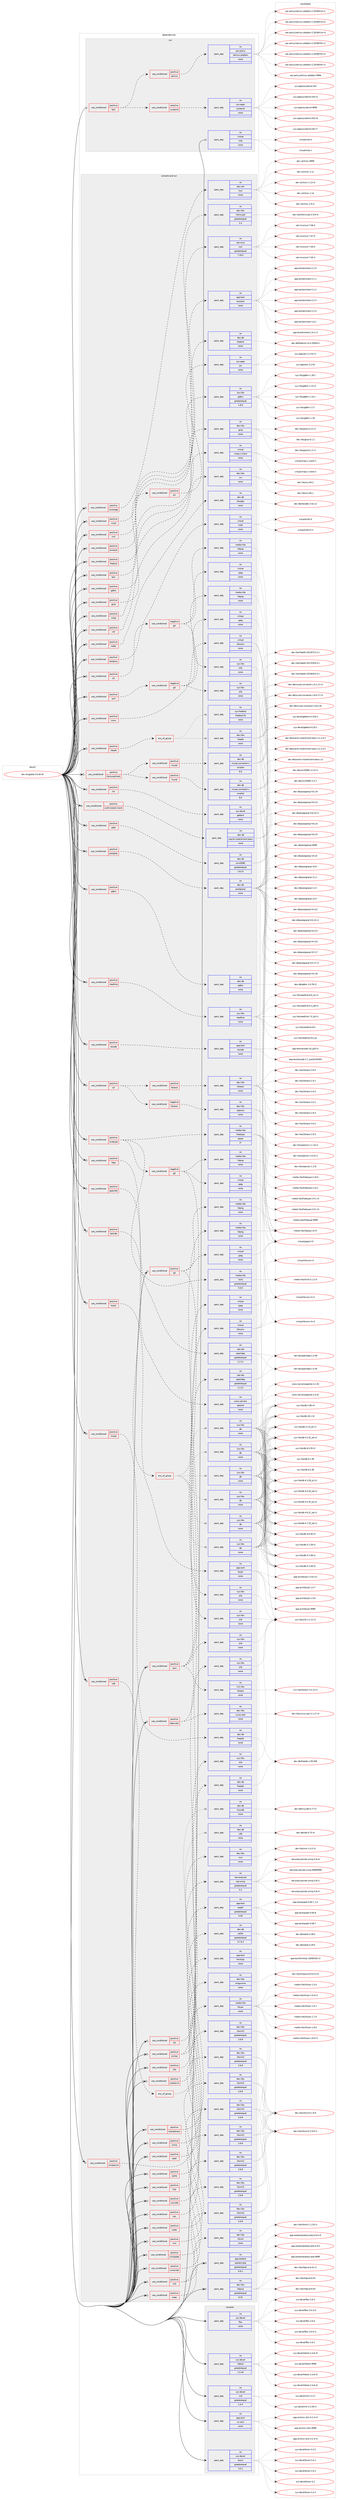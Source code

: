 digraph prolog {

# *************
# Graph options
# *************

newrank=true;
concentrate=true;
compound=true;
graph [rankdir=LR,fontname=Helvetica,fontsize=10,ranksep=1.5];#, ranksep=2.5, nodesep=0.2];
edge  [arrowhead=vee];
node  [fontname=Helvetica,fontsize=10];

# **********
# The ebuild
# **********

subgraph cluster_leftcol {
color=gray;
rank=same;
label=<<i>ebuild</i>>;
id [label="dev-lang/php-5.6.40-r6", color=red, width=4, href="../dev-lang/php-5.6.40-r6.svg"];
}

# ****************
# The dependencies
# ****************

subgraph cluster_midcol {
color=gray;
label=<<i>dependencies</i>>;
subgraph cluster_compile {
fillcolor="#eeeeee";
style=filled;
label=<<i>compile</i>>;
subgraph pack418112 {
dependency559446 [label=<<TABLE BORDER="0" CELLBORDER="1" CELLSPACING="0" CELLPADDING="4" WIDTH="220"><TR><TD ROWSPAN="6" CELLPADDING="30">pack_dep</TD></TR><TR><TD WIDTH="110">no</TD></TR><TR><TD>app-arch</TD></TR><TR><TD>xz-utils</TD></TR><TR><TD>none</TD></TR><TR><TD></TD></TR></TABLE>>, shape=none, color=blue];
}
id:e -> dependency559446:w [weight=20,style="solid",arrowhead="vee"];
subgraph pack418113 {
dependency559447 [label=<<TABLE BORDER="0" CELLBORDER="1" CELLSPACING="0" CELLPADDING="4" WIDTH="220"><TR><TD ROWSPAN="6" CELLPADDING="30">pack_dep</TD></TR><TR><TD WIDTH="110">no</TD></TR><TR><TD>sys-devel</TD></TR><TR><TD>bison</TD></TR><TR><TD>greaterequal</TD></TR><TR><TD>3.0.1</TD></TR></TABLE>>, shape=none, color=blue];
}
id:e -> dependency559447:w [weight=20,style="solid",arrowhead="vee"];
subgraph pack418114 {
dependency559448 [label=<<TABLE BORDER="0" CELLBORDER="1" CELLSPACING="0" CELLPADDING="4" WIDTH="220"><TR><TD ROWSPAN="6" CELLPADDING="30">pack_dep</TD></TR><TR><TD WIDTH="110">no</TD></TR><TR><TD>sys-devel</TD></TR><TR><TD>flex</TD></TR><TR><TD>none</TD></TR><TR><TD></TD></TR></TABLE>>, shape=none, color=blue];
}
id:e -> dependency559448:w [weight=20,style="solid",arrowhead="vee"];
subgraph pack418115 {
dependency559449 [label=<<TABLE BORDER="0" CELLBORDER="1" CELLSPACING="0" CELLPADDING="4" WIDTH="220"><TR><TD ROWSPAN="6" CELLPADDING="30">pack_dep</TD></TR><TR><TD WIDTH="110">no</TD></TR><TR><TD>sys-devel</TD></TR><TR><TD>libtool</TD></TR><TR><TD>greaterequal</TD></TR><TR><TD>1.5.18</TD></TR></TABLE>>, shape=none, color=blue];
}
id:e -> dependency559449:w [weight=20,style="solid",arrowhead="vee"];
subgraph pack418116 {
dependency559450 [label=<<TABLE BORDER="0" CELLBORDER="1" CELLSPACING="0" CELLPADDING="4" WIDTH="220"><TR><TD ROWSPAN="6" CELLPADDING="30">pack_dep</TD></TR><TR><TD WIDTH="110">no</TD></TR><TR><TD>sys-devel</TD></TR><TR><TD>m4</TD></TR><TR><TD>greaterequal</TD></TR><TR><TD>1.4.3</TD></TR></TABLE>>, shape=none, color=blue];
}
id:e -> dependency559450:w [weight=20,style="solid",arrowhead="vee"];
}
subgraph cluster_compileandrun {
fillcolor="#eeeeee";
style=filled;
label=<<i>compile and run</i>>;
subgraph cond130083 {
dependency559451 [label=<<TABLE BORDER="0" CELLBORDER="1" CELLSPACING="0" CELLPADDING="4"><TR><TD ROWSPAN="3" CELLPADDING="10">use_conditional</TD></TR><TR><TD>positive</TD></TR><TR><TD>apache2</TD></TR></TABLE>>, shape=none, color=red];
subgraph pack418117 {
dependency559452 [label=<<TABLE BORDER="0" CELLBORDER="1" CELLSPACING="0" CELLPADDING="4" WIDTH="220"><TR><TD ROWSPAN="6" CELLPADDING="30">pack_dep</TD></TR><TR><TD WIDTH="110">no</TD></TR><TR><TD>www-servers</TD></TR><TR><TD>apache</TD></TR><TR><TD>none</TD></TR><TR><TD></TD></TR></TABLE>>, shape=none, color=blue];
}
dependency559451:e -> dependency559452:w [weight=20,style="dashed",arrowhead="vee"];
}
id:e -> dependency559451:w [weight=20,style="solid",arrowhead="odotvee"];
subgraph cond130084 {
dependency559453 [label=<<TABLE BORDER="0" CELLBORDER="1" CELLSPACING="0" CELLPADDING="4"><TR><TD ROWSPAN="3" CELLPADDING="10">use_conditional</TD></TR><TR><TD>positive</TD></TR><TR><TD>berkdb</TD></TR></TABLE>>, shape=none, color=red];
subgraph any10894 {
dependency559454 [label=<<TABLE BORDER="0" CELLBORDER="1" CELLSPACING="0" CELLPADDING="4"><TR><TD CELLPADDING="10">any_of_group</TD></TR></TABLE>>, shape=none, color=red];subgraph pack418118 {
dependency559455 [label=<<TABLE BORDER="0" CELLBORDER="1" CELLSPACING="0" CELLPADDING="4" WIDTH="220"><TR><TD ROWSPAN="6" CELLPADDING="30">pack_dep</TD></TR><TR><TD WIDTH="110">no</TD></TR><TR><TD>sys-libs</TD></TR><TR><TD>db</TD></TR><TR><TD>none</TD></TR><TR><TD></TD></TR></TABLE>>, shape=none, color=blue];
}
dependency559454:e -> dependency559455:w [weight=20,style="dotted",arrowhead="oinv"];
subgraph pack418119 {
dependency559456 [label=<<TABLE BORDER="0" CELLBORDER="1" CELLSPACING="0" CELLPADDING="4" WIDTH="220"><TR><TD ROWSPAN="6" CELLPADDING="30">pack_dep</TD></TR><TR><TD WIDTH="110">no</TD></TR><TR><TD>sys-libs</TD></TR><TR><TD>db</TD></TR><TR><TD>none</TD></TR><TR><TD></TD></TR></TABLE>>, shape=none, color=blue];
}
dependency559454:e -> dependency559456:w [weight=20,style="dotted",arrowhead="oinv"];
subgraph pack418120 {
dependency559457 [label=<<TABLE BORDER="0" CELLBORDER="1" CELLSPACING="0" CELLPADDING="4" WIDTH="220"><TR><TD ROWSPAN="6" CELLPADDING="30">pack_dep</TD></TR><TR><TD WIDTH="110">no</TD></TR><TR><TD>sys-libs</TD></TR><TR><TD>db</TD></TR><TR><TD>none</TD></TR><TR><TD></TD></TR></TABLE>>, shape=none, color=blue];
}
dependency559454:e -> dependency559457:w [weight=20,style="dotted",arrowhead="oinv"];
subgraph pack418121 {
dependency559458 [label=<<TABLE BORDER="0" CELLBORDER="1" CELLSPACING="0" CELLPADDING="4" WIDTH="220"><TR><TD ROWSPAN="6" CELLPADDING="30">pack_dep</TD></TR><TR><TD WIDTH="110">no</TD></TR><TR><TD>sys-libs</TD></TR><TR><TD>db</TD></TR><TR><TD>none</TD></TR><TR><TD></TD></TR></TABLE>>, shape=none, color=blue];
}
dependency559454:e -> dependency559458:w [weight=20,style="dotted",arrowhead="oinv"];
subgraph pack418122 {
dependency559459 [label=<<TABLE BORDER="0" CELLBORDER="1" CELLSPACING="0" CELLPADDING="4" WIDTH="220"><TR><TD ROWSPAN="6" CELLPADDING="30">pack_dep</TD></TR><TR><TD WIDTH="110">no</TD></TR><TR><TD>sys-libs</TD></TR><TR><TD>db</TD></TR><TR><TD>none</TD></TR><TR><TD></TD></TR></TABLE>>, shape=none, color=blue];
}
dependency559454:e -> dependency559459:w [weight=20,style="dotted",arrowhead="oinv"];
subgraph pack418123 {
dependency559460 [label=<<TABLE BORDER="0" CELLBORDER="1" CELLSPACING="0" CELLPADDING="4" WIDTH="220"><TR><TD ROWSPAN="6" CELLPADDING="30">pack_dep</TD></TR><TR><TD WIDTH="110">no</TD></TR><TR><TD>sys-libs</TD></TR><TR><TD>db</TD></TR><TR><TD>none</TD></TR><TR><TD></TD></TR></TABLE>>, shape=none, color=blue];
}
dependency559454:e -> dependency559460:w [weight=20,style="dotted",arrowhead="oinv"];
}
dependency559453:e -> dependency559454:w [weight=20,style="dashed",arrowhead="vee"];
}
id:e -> dependency559453:w [weight=20,style="solid",arrowhead="odotvee"];
subgraph cond130085 {
dependency559461 [label=<<TABLE BORDER="0" CELLBORDER="1" CELLSPACING="0" CELLPADDING="4"><TR><TD ROWSPAN="3" CELLPADDING="10">use_conditional</TD></TR><TR><TD>positive</TD></TR><TR><TD>bzip2</TD></TR></TABLE>>, shape=none, color=red];
subgraph pack418124 {
dependency559462 [label=<<TABLE BORDER="0" CELLBORDER="1" CELLSPACING="0" CELLPADDING="4" WIDTH="220"><TR><TD ROWSPAN="6" CELLPADDING="30">pack_dep</TD></TR><TR><TD WIDTH="110">no</TD></TR><TR><TD>app-arch</TD></TR><TR><TD>bzip2</TD></TR><TR><TD>none</TD></TR><TR><TD></TD></TR></TABLE>>, shape=none, color=blue];
}
dependency559461:e -> dependency559462:w [weight=20,style="dashed",arrowhead="vee"];
}
id:e -> dependency559461:w [weight=20,style="solid",arrowhead="odotvee"];
subgraph cond130086 {
dependency559463 [label=<<TABLE BORDER="0" CELLBORDER="1" CELLSPACING="0" CELLPADDING="4"><TR><TD ROWSPAN="3" CELLPADDING="10">use_conditional</TD></TR><TR><TD>positive</TD></TR><TR><TD>cdb</TD></TR></TABLE>>, shape=none, color=red];
subgraph any10895 {
dependency559464 [label=<<TABLE BORDER="0" CELLBORDER="1" CELLSPACING="0" CELLPADDING="4"><TR><TD CELLPADDING="10">any_of_group</TD></TR></TABLE>>, shape=none, color=red];subgraph pack418125 {
dependency559465 [label=<<TABLE BORDER="0" CELLBORDER="1" CELLSPACING="0" CELLPADDING="4" WIDTH="220"><TR><TD ROWSPAN="6" CELLPADDING="30">pack_dep</TD></TR><TR><TD WIDTH="110">no</TD></TR><TR><TD>dev-db</TD></TR><TR><TD>cdb</TD></TR><TR><TD>none</TD></TR><TR><TD></TD></TR></TABLE>>, shape=none, color=blue];
}
dependency559464:e -> dependency559465:w [weight=20,style="dotted",arrowhead="oinv"];
subgraph pack418126 {
dependency559466 [label=<<TABLE BORDER="0" CELLBORDER="1" CELLSPACING="0" CELLPADDING="4" WIDTH="220"><TR><TD ROWSPAN="6" CELLPADDING="30">pack_dep</TD></TR><TR><TD WIDTH="110">no</TD></TR><TR><TD>dev-db</TD></TR><TR><TD>tinycdb</TD></TR><TR><TD>none</TD></TR><TR><TD></TD></TR></TABLE>>, shape=none, color=blue];
}
dependency559464:e -> dependency559466:w [weight=20,style="dotted",arrowhead="oinv"];
}
dependency559463:e -> dependency559464:w [weight=20,style="dashed",arrowhead="vee"];
}
id:e -> dependency559463:w [weight=20,style="solid",arrowhead="odotvee"];
subgraph cond130087 {
dependency559467 [label=<<TABLE BORDER="0" CELLBORDER="1" CELLSPACING="0" CELLPADDING="4"><TR><TD ROWSPAN="3" CELLPADDING="10">use_conditional</TD></TR><TR><TD>positive</TD></TR><TR><TD>cjk</TD></TR></TABLE>>, shape=none, color=red];
subgraph cond130088 {
dependency559468 [label=<<TABLE BORDER="0" CELLBORDER="1" CELLSPACING="0" CELLPADDING="4"><TR><TD ROWSPAN="3" CELLPADDING="10">use_conditional</TD></TR><TR><TD>negative</TD></TR><TR><TD>gd</TD></TR></TABLE>>, shape=none, color=red];
subgraph pack418127 {
dependency559469 [label=<<TABLE BORDER="0" CELLBORDER="1" CELLSPACING="0" CELLPADDING="4" WIDTH="220"><TR><TD ROWSPAN="6" CELLPADDING="30">pack_dep</TD></TR><TR><TD WIDTH="110">no</TD></TR><TR><TD>virtual</TD></TR><TR><TD>jpeg</TD></TR><TR><TD>none</TD></TR><TR><TD></TD></TR></TABLE>>, shape=none, color=blue];
}
dependency559468:e -> dependency559469:w [weight=20,style="dashed",arrowhead="vee"];
subgraph pack418128 {
dependency559470 [label=<<TABLE BORDER="0" CELLBORDER="1" CELLSPACING="0" CELLPADDING="4" WIDTH="220"><TR><TD ROWSPAN="6" CELLPADDING="30">pack_dep</TD></TR><TR><TD WIDTH="110">no</TD></TR><TR><TD>media-libs</TD></TR><TR><TD>libpng</TD></TR><TR><TD>none</TD></TR><TR><TD></TD></TR></TABLE>>, shape=none, color=blue];
}
dependency559468:e -> dependency559470:w [weight=20,style="dashed",arrowhead="vee"];
subgraph pack418129 {
dependency559471 [label=<<TABLE BORDER="0" CELLBORDER="1" CELLSPACING="0" CELLPADDING="4" WIDTH="220"><TR><TD ROWSPAN="6" CELLPADDING="30">pack_dep</TD></TR><TR><TD WIDTH="110">no</TD></TR><TR><TD>sys-libs</TD></TR><TR><TD>zlib</TD></TR><TR><TD>none</TD></TR><TR><TD></TD></TR></TABLE>>, shape=none, color=blue];
}
dependency559468:e -> dependency559471:w [weight=20,style="dashed",arrowhead="vee"];
}
dependency559467:e -> dependency559468:w [weight=20,style="dashed",arrowhead="vee"];
}
id:e -> dependency559467:w [weight=20,style="solid",arrowhead="odotvee"];
subgraph cond130089 {
dependency559472 [label=<<TABLE BORDER="0" CELLBORDER="1" CELLSPACING="0" CELLPADDING="4"><TR><TD ROWSPAN="3" CELLPADDING="10">use_conditional</TD></TR><TR><TD>positive</TD></TR><TR><TD>coverage</TD></TR></TABLE>>, shape=none, color=red];
subgraph pack418130 {
dependency559473 [label=<<TABLE BORDER="0" CELLBORDER="1" CELLSPACING="0" CELLPADDING="4" WIDTH="220"><TR><TD ROWSPAN="6" CELLPADDING="30">pack_dep</TD></TR><TR><TD WIDTH="110">no</TD></TR><TR><TD>dev-util</TD></TR><TR><TD>lcov</TD></TR><TR><TD>none</TD></TR><TR><TD></TD></TR></TABLE>>, shape=none, color=blue];
}
dependency559472:e -> dependency559473:w [weight=20,style="dashed",arrowhead="vee"];
}
id:e -> dependency559472:w [weight=20,style="solid",arrowhead="odotvee"];
subgraph cond130090 {
dependency559474 [label=<<TABLE BORDER="0" CELLBORDER="1" CELLSPACING="0" CELLPADDING="4"><TR><TD ROWSPAN="3" CELLPADDING="10">use_conditional</TD></TR><TR><TD>positive</TD></TR><TR><TD>crypt</TD></TR></TABLE>>, shape=none, color=red];
subgraph pack418131 {
dependency559475 [label=<<TABLE BORDER="0" CELLBORDER="1" CELLSPACING="0" CELLPADDING="4" WIDTH="220"><TR><TD ROWSPAN="6" CELLPADDING="30">pack_dep</TD></TR><TR><TD WIDTH="110">no</TD></TR><TR><TD>dev-libs</TD></TR><TR><TD>libmcrypt</TD></TR><TR><TD>greaterequal</TD></TR><TR><TD>2.4</TD></TR></TABLE>>, shape=none, color=blue];
}
dependency559474:e -> dependency559475:w [weight=20,style="dashed",arrowhead="vee"];
}
id:e -> dependency559474:w [weight=20,style="solid",arrowhead="odotvee"];
subgraph cond130091 {
dependency559476 [label=<<TABLE BORDER="0" CELLBORDER="1" CELLSPACING="0" CELLPADDING="4"><TR><TD ROWSPAN="3" CELLPADDING="10">use_conditional</TD></TR><TR><TD>positive</TD></TR><TR><TD>curl</TD></TR></TABLE>>, shape=none, color=red];
subgraph pack418132 {
dependency559477 [label=<<TABLE BORDER="0" CELLBORDER="1" CELLSPACING="0" CELLPADDING="4" WIDTH="220"><TR><TD ROWSPAN="6" CELLPADDING="30">pack_dep</TD></TR><TR><TD WIDTH="110">no</TD></TR><TR><TD>net-misc</TD></TR><TR><TD>curl</TD></TR><TR><TD>greaterequal</TD></TR><TR><TD>7.10.5</TD></TR></TABLE>>, shape=none, color=blue];
}
dependency559476:e -> dependency559477:w [weight=20,style="dashed",arrowhead="vee"];
}
id:e -> dependency559476:w [weight=20,style="solid",arrowhead="odotvee"];
subgraph cond130092 {
dependency559478 [label=<<TABLE BORDER="0" CELLBORDER="1" CELLSPACING="0" CELLPADDING="4"><TR><TD ROWSPAN="3" CELLPADDING="10">use_conditional</TD></TR><TR><TD>positive</TD></TR><TR><TD>enchant</TD></TR></TABLE>>, shape=none, color=red];
subgraph pack418133 {
dependency559479 [label=<<TABLE BORDER="0" CELLBORDER="1" CELLSPACING="0" CELLPADDING="4" WIDTH="220"><TR><TD ROWSPAN="6" CELLPADDING="30">pack_dep</TD></TR><TR><TD WIDTH="110">no</TD></TR><TR><TD>app-text</TD></TR><TR><TD>enchant</TD></TR><TR><TD>none</TD></TR><TR><TD></TD></TR></TABLE>>, shape=none, color=blue];
}
dependency559478:e -> dependency559479:w [weight=20,style="dashed",arrowhead="vee"];
}
id:e -> dependency559478:w [weight=20,style="solid",arrowhead="odotvee"];
subgraph cond130093 {
dependency559480 [label=<<TABLE BORDER="0" CELLBORDER="1" CELLSPACING="0" CELLPADDING="4"><TR><TD ROWSPAN="3" CELLPADDING="10">use_conditional</TD></TR><TR><TD>positive</TD></TR><TR><TD>exif</TD></TR></TABLE>>, shape=none, color=red];
subgraph cond130094 {
dependency559481 [label=<<TABLE BORDER="0" CELLBORDER="1" CELLSPACING="0" CELLPADDING="4"><TR><TD ROWSPAN="3" CELLPADDING="10">use_conditional</TD></TR><TR><TD>negative</TD></TR><TR><TD>gd</TD></TR></TABLE>>, shape=none, color=red];
subgraph pack418134 {
dependency559482 [label=<<TABLE BORDER="0" CELLBORDER="1" CELLSPACING="0" CELLPADDING="4" WIDTH="220"><TR><TD ROWSPAN="6" CELLPADDING="30">pack_dep</TD></TR><TR><TD WIDTH="110">no</TD></TR><TR><TD>virtual</TD></TR><TR><TD>jpeg</TD></TR><TR><TD>none</TD></TR><TR><TD></TD></TR></TABLE>>, shape=none, color=blue];
}
dependency559481:e -> dependency559482:w [weight=20,style="dashed",arrowhead="vee"];
subgraph pack418135 {
dependency559483 [label=<<TABLE BORDER="0" CELLBORDER="1" CELLSPACING="0" CELLPADDING="4" WIDTH="220"><TR><TD ROWSPAN="6" CELLPADDING="30">pack_dep</TD></TR><TR><TD WIDTH="110">no</TD></TR><TR><TD>media-libs</TD></TR><TR><TD>libpng</TD></TR><TR><TD>none</TD></TR><TR><TD></TD></TR></TABLE>>, shape=none, color=blue];
}
dependency559481:e -> dependency559483:w [weight=20,style="dashed",arrowhead="vee"];
subgraph pack418136 {
dependency559484 [label=<<TABLE BORDER="0" CELLBORDER="1" CELLSPACING="0" CELLPADDING="4" WIDTH="220"><TR><TD ROWSPAN="6" CELLPADDING="30">pack_dep</TD></TR><TR><TD WIDTH="110">no</TD></TR><TR><TD>sys-libs</TD></TR><TR><TD>zlib</TD></TR><TR><TD>none</TD></TR><TR><TD></TD></TR></TABLE>>, shape=none, color=blue];
}
dependency559481:e -> dependency559484:w [weight=20,style="dashed",arrowhead="vee"];
}
dependency559480:e -> dependency559481:w [weight=20,style="dashed",arrowhead="vee"];
}
id:e -> dependency559480:w [weight=20,style="solid",arrowhead="odotvee"];
subgraph cond130095 {
dependency559485 [label=<<TABLE BORDER="0" CELLBORDER="1" CELLSPACING="0" CELLPADDING="4"><TR><TD ROWSPAN="3" CELLPADDING="10">use_conditional</TD></TR><TR><TD>positive</TD></TR><TR><TD>firebird</TD></TR></TABLE>>, shape=none, color=red];
subgraph pack418137 {
dependency559486 [label=<<TABLE BORDER="0" CELLBORDER="1" CELLSPACING="0" CELLPADDING="4" WIDTH="220"><TR><TD ROWSPAN="6" CELLPADDING="30">pack_dep</TD></TR><TR><TD WIDTH="110">no</TD></TR><TR><TD>dev-db</TD></TR><TR><TD>firebird</TD></TR><TR><TD>none</TD></TR><TR><TD></TD></TR></TABLE>>, shape=none, color=blue];
}
dependency559485:e -> dependency559486:w [weight=20,style="dashed",arrowhead="vee"];
}
id:e -> dependency559485:w [weight=20,style="solid",arrowhead="odotvee"];
subgraph cond130096 {
dependency559487 [label=<<TABLE BORDER="0" CELLBORDER="1" CELLSPACING="0" CELLPADDING="4"><TR><TD ROWSPAN="3" CELLPADDING="10">use_conditional</TD></TR><TR><TD>positive</TD></TR><TR><TD>fpm</TD></TR></TABLE>>, shape=none, color=red];
subgraph cond130097 {
dependency559488 [label=<<TABLE BORDER="0" CELLBORDER="1" CELLSPACING="0" CELLPADDING="4"><TR><TD ROWSPAN="3" CELLPADDING="10">use_conditional</TD></TR><TR><TD>positive</TD></TR><TR><TD>acl</TD></TR></TABLE>>, shape=none, color=red];
subgraph pack418138 {
dependency559489 [label=<<TABLE BORDER="0" CELLBORDER="1" CELLSPACING="0" CELLPADDING="4" WIDTH="220"><TR><TD ROWSPAN="6" CELLPADDING="30">pack_dep</TD></TR><TR><TD WIDTH="110">no</TD></TR><TR><TD>sys-apps</TD></TR><TR><TD>acl</TD></TR><TR><TD>none</TD></TR><TR><TD></TD></TR></TABLE>>, shape=none, color=blue];
}
dependency559488:e -> dependency559489:w [weight=20,style="dashed",arrowhead="vee"];
}
dependency559487:e -> dependency559488:w [weight=20,style="dashed",arrowhead="vee"];
}
id:e -> dependency559487:w [weight=20,style="solid",arrowhead="odotvee"];
subgraph cond130098 {
dependency559490 [label=<<TABLE BORDER="0" CELLBORDER="1" CELLSPACING="0" CELLPADDING="4"><TR><TD ROWSPAN="3" CELLPADDING="10">use_conditional</TD></TR><TR><TD>positive</TD></TR><TR><TD>gd</TD></TR></TABLE>>, shape=none, color=red];
subgraph pack418139 {
dependency559491 [label=<<TABLE BORDER="0" CELLBORDER="1" CELLSPACING="0" CELLPADDING="4" WIDTH="220"><TR><TD ROWSPAN="6" CELLPADDING="30">pack_dep</TD></TR><TR><TD WIDTH="110">no</TD></TR><TR><TD>virtual</TD></TR><TR><TD>jpeg</TD></TR><TR><TD>none</TD></TR><TR><TD></TD></TR></TABLE>>, shape=none, color=blue];
}
dependency559490:e -> dependency559491:w [weight=20,style="dashed",arrowhead="vee"];
subgraph pack418140 {
dependency559492 [label=<<TABLE BORDER="0" CELLBORDER="1" CELLSPACING="0" CELLPADDING="4" WIDTH="220"><TR><TD ROWSPAN="6" CELLPADDING="30">pack_dep</TD></TR><TR><TD WIDTH="110">no</TD></TR><TR><TD>media-libs</TD></TR><TR><TD>libpng</TD></TR><TR><TD>none</TD></TR><TR><TD></TD></TR></TABLE>>, shape=none, color=blue];
}
dependency559490:e -> dependency559492:w [weight=20,style="dashed",arrowhead="vee"];
subgraph pack418141 {
dependency559493 [label=<<TABLE BORDER="0" CELLBORDER="1" CELLSPACING="0" CELLPADDING="4" WIDTH="220"><TR><TD ROWSPAN="6" CELLPADDING="30">pack_dep</TD></TR><TR><TD WIDTH="110">no</TD></TR><TR><TD>sys-libs</TD></TR><TR><TD>zlib</TD></TR><TR><TD>none</TD></TR><TR><TD></TD></TR></TABLE>>, shape=none, color=blue];
}
dependency559490:e -> dependency559493:w [weight=20,style="dashed",arrowhead="vee"];
}
id:e -> dependency559490:w [weight=20,style="solid",arrowhead="odotvee"];
subgraph cond130099 {
dependency559494 [label=<<TABLE BORDER="0" CELLBORDER="1" CELLSPACING="0" CELLPADDING="4"><TR><TD ROWSPAN="3" CELLPADDING="10">use_conditional</TD></TR><TR><TD>positive</TD></TR><TR><TD>gdbm</TD></TR></TABLE>>, shape=none, color=red];
subgraph pack418142 {
dependency559495 [label=<<TABLE BORDER="0" CELLBORDER="1" CELLSPACING="0" CELLPADDING="4" WIDTH="220"><TR><TD ROWSPAN="6" CELLPADDING="30">pack_dep</TD></TR><TR><TD WIDTH="110">no</TD></TR><TR><TD>sys-libs</TD></TR><TR><TD>gdbm</TD></TR><TR><TD>greaterequal</TD></TR><TR><TD>1.8.0</TD></TR></TABLE>>, shape=none, color=blue];
}
dependency559494:e -> dependency559495:w [weight=20,style="dashed",arrowhead="vee"];
}
id:e -> dependency559494:w [weight=20,style="solid",arrowhead="odotvee"];
subgraph cond130100 {
dependency559496 [label=<<TABLE BORDER="0" CELLBORDER="1" CELLSPACING="0" CELLPADDING="4"><TR><TD ROWSPAN="3" CELLPADDING="10">use_conditional</TD></TR><TR><TD>positive</TD></TR><TR><TD>gmp</TD></TR></TABLE>>, shape=none, color=red];
subgraph pack418143 {
dependency559497 [label=<<TABLE BORDER="0" CELLBORDER="1" CELLSPACING="0" CELLPADDING="4" WIDTH="220"><TR><TD ROWSPAN="6" CELLPADDING="30">pack_dep</TD></TR><TR><TD WIDTH="110">no</TD></TR><TR><TD>dev-libs</TD></TR><TR><TD>gmp</TD></TR><TR><TD>none</TD></TR><TR><TD></TD></TR></TABLE>>, shape=none, color=blue];
}
dependency559496:e -> dependency559497:w [weight=20,style="dashed",arrowhead="vee"];
}
id:e -> dependency559496:w [weight=20,style="solid",arrowhead="odotvee"];
subgraph cond130101 {
dependency559498 [label=<<TABLE BORDER="0" CELLBORDER="1" CELLSPACING="0" CELLPADDING="4"><TR><TD ROWSPAN="3" CELLPADDING="10">use_conditional</TD></TR><TR><TD>positive</TD></TR><TR><TD>iconv</TD></TR></TABLE>>, shape=none, color=red];
subgraph pack418144 {
dependency559499 [label=<<TABLE BORDER="0" CELLBORDER="1" CELLSPACING="0" CELLPADDING="4" WIDTH="220"><TR><TD ROWSPAN="6" CELLPADDING="30">pack_dep</TD></TR><TR><TD WIDTH="110">no</TD></TR><TR><TD>virtual</TD></TR><TR><TD>libiconv</TD></TR><TR><TD>none</TD></TR><TR><TD></TD></TR></TABLE>>, shape=none, color=blue];
}
dependency559498:e -> dependency559499:w [weight=20,style="dashed",arrowhead="vee"];
}
id:e -> dependency559498:w [weight=20,style="solid",arrowhead="odotvee"];
subgraph cond130102 {
dependency559500 [label=<<TABLE BORDER="0" CELLBORDER="1" CELLSPACING="0" CELLPADDING="4"><TR><TD ROWSPAN="3" CELLPADDING="10">use_conditional</TD></TR><TR><TD>positive</TD></TR><TR><TD>imap</TD></TR></TABLE>>, shape=none, color=red];
subgraph pack418145 {
dependency559501 [label=<<TABLE BORDER="0" CELLBORDER="1" CELLSPACING="0" CELLPADDING="4" WIDTH="220"><TR><TD ROWSPAN="6" CELLPADDING="30">pack_dep</TD></TR><TR><TD WIDTH="110">no</TD></TR><TR><TD>virtual</TD></TR><TR><TD>imap-c-client</TD></TR><TR><TD>none</TD></TR><TR><TD></TD></TR></TABLE>>, shape=none, color=blue];
}
dependency559500:e -> dependency559501:w [weight=20,style="dashed",arrowhead="vee"];
}
id:e -> dependency559500:w [weight=20,style="solid",arrowhead="odotvee"];
subgraph cond130103 {
dependency559502 [label=<<TABLE BORDER="0" CELLBORDER="1" CELLSPACING="0" CELLPADDING="4"><TR><TD ROWSPAN="3" CELLPADDING="10">use_conditional</TD></TR><TR><TD>positive</TD></TR><TR><TD>intl</TD></TR></TABLE>>, shape=none, color=red];
subgraph pack418146 {
dependency559503 [label=<<TABLE BORDER="0" CELLBORDER="1" CELLSPACING="0" CELLPADDING="4" WIDTH="220"><TR><TD ROWSPAN="6" CELLPADDING="30">pack_dep</TD></TR><TR><TD WIDTH="110">no</TD></TR><TR><TD>dev-libs</TD></TR><TR><TD>icu</TD></TR><TR><TD>none</TD></TR><TR><TD></TD></TR></TABLE>>, shape=none, color=blue];
}
dependency559502:e -> dependency559503:w [weight=20,style="dashed",arrowhead="vee"];
}
id:e -> dependency559502:w [weight=20,style="solid",arrowhead="odotvee"];
subgraph cond130104 {
dependency559504 [label=<<TABLE BORDER="0" CELLBORDER="1" CELLSPACING="0" CELLPADDING="4"><TR><TD ROWSPAN="3" CELLPADDING="10">use_conditional</TD></TR><TR><TD>positive</TD></TR><TR><TD>iodbc</TD></TR></TABLE>>, shape=none, color=red];
subgraph pack418147 {
dependency559505 [label=<<TABLE BORDER="0" CELLBORDER="1" CELLSPACING="0" CELLPADDING="4" WIDTH="220"><TR><TD ROWSPAN="6" CELLPADDING="30">pack_dep</TD></TR><TR><TD WIDTH="110">no</TD></TR><TR><TD>dev-db</TD></TR><TR><TD>libiodbc</TD></TR><TR><TD>none</TD></TR><TR><TD></TD></TR></TABLE>>, shape=none, color=blue];
}
dependency559504:e -> dependency559505:w [weight=20,style="dashed",arrowhead="vee"];
}
id:e -> dependency559504:w [weight=20,style="solid",arrowhead="odotvee"];
subgraph cond130105 {
dependency559506 [label=<<TABLE BORDER="0" CELLBORDER="1" CELLSPACING="0" CELLPADDING="4"><TR><TD ROWSPAN="3" CELLPADDING="10">use_conditional</TD></TR><TR><TD>positive</TD></TR><TR><TD>kerberos</TD></TR></TABLE>>, shape=none, color=red];
subgraph pack418148 {
dependency559507 [label=<<TABLE BORDER="0" CELLBORDER="1" CELLSPACING="0" CELLPADDING="4" WIDTH="220"><TR><TD ROWSPAN="6" CELLPADDING="30">pack_dep</TD></TR><TR><TD WIDTH="110">no</TD></TR><TR><TD>virtual</TD></TR><TR><TD>krb5</TD></TR><TR><TD>none</TD></TR><TR><TD></TD></TR></TABLE>>, shape=none, color=blue];
}
dependency559506:e -> dependency559507:w [weight=20,style="dashed",arrowhead="vee"];
}
id:e -> dependency559506:w [weight=20,style="solid",arrowhead="odotvee"];
subgraph cond130106 {
dependency559508 [label=<<TABLE BORDER="0" CELLBORDER="1" CELLSPACING="0" CELLPADDING="4"><TR><TD ROWSPAN="3" CELLPADDING="10">use_conditional</TD></TR><TR><TD>positive</TD></TR><TR><TD>ldap</TD></TR></TABLE>>, shape=none, color=red];
subgraph pack418149 {
dependency559509 [label=<<TABLE BORDER="0" CELLBORDER="1" CELLSPACING="0" CELLPADDING="4" WIDTH="220"><TR><TD ROWSPAN="6" CELLPADDING="30">pack_dep</TD></TR><TR><TD WIDTH="110">no</TD></TR><TR><TD>net-nds</TD></TR><TR><TD>openldap</TD></TR><TR><TD>greaterequal</TD></TR><TR><TD>1.2.11</TD></TR></TABLE>>, shape=none, color=blue];
}
dependency559508:e -> dependency559509:w [weight=20,style="dashed",arrowhead="vee"];
}
id:e -> dependency559508:w [weight=20,style="solid",arrowhead="odotvee"];
subgraph cond130107 {
dependency559510 [label=<<TABLE BORDER="0" CELLBORDER="1" CELLSPACING="0" CELLPADDING="4"><TR><TD ROWSPAN="3" CELLPADDING="10">use_conditional</TD></TR><TR><TD>positive</TD></TR><TR><TD>ldap-sasl</TD></TR></TABLE>>, shape=none, color=red];
subgraph pack418150 {
dependency559511 [label=<<TABLE BORDER="0" CELLBORDER="1" CELLSPACING="0" CELLPADDING="4" WIDTH="220"><TR><TD ROWSPAN="6" CELLPADDING="30">pack_dep</TD></TR><TR><TD WIDTH="110">no</TD></TR><TR><TD>dev-libs</TD></TR><TR><TD>cyrus-sasl</TD></TR><TR><TD>none</TD></TR><TR><TD></TD></TR></TABLE>>, shape=none, color=blue];
}
dependency559510:e -> dependency559511:w [weight=20,style="dashed",arrowhead="vee"];
subgraph pack418151 {
dependency559512 [label=<<TABLE BORDER="0" CELLBORDER="1" CELLSPACING="0" CELLPADDING="4" WIDTH="220"><TR><TD ROWSPAN="6" CELLPADDING="30">pack_dep</TD></TR><TR><TD WIDTH="110">no</TD></TR><TR><TD>net-nds</TD></TR><TR><TD>openldap</TD></TR><TR><TD>greaterequal</TD></TR><TR><TD>1.2.11</TD></TR></TABLE>>, shape=none, color=blue];
}
dependency559510:e -> dependency559512:w [weight=20,style="dashed",arrowhead="vee"];
}
id:e -> dependency559510:w [weight=20,style="solid",arrowhead="odotvee"];
subgraph cond130108 {
dependency559513 [label=<<TABLE BORDER="0" CELLBORDER="1" CELLSPACING="0" CELLPADDING="4"><TR><TD ROWSPAN="3" CELLPADDING="10">use_conditional</TD></TR><TR><TD>positive</TD></TR><TR><TD>libedit</TD></TR></TABLE>>, shape=none, color=red];
subgraph any10896 {
dependency559514 [label=<<TABLE BORDER="0" CELLBORDER="1" CELLSPACING="0" CELLPADDING="4"><TR><TD CELLPADDING="10">any_of_group</TD></TR></TABLE>>, shape=none, color=red];subgraph pack418152 {
dependency559515 [label=<<TABLE BORDER="0" CELLBORDER="1" CELLSPACING="0" CELLPADDING="4" WIDTH="220"><TR><TD ROWSPAN="6" CELLPADDING="30">pack_dep</TD></TR><TR><TD WIDTH="110">no</TD></TR><TR><TD>sys-freebsd</TD></TR><TR><TD>freebsd-lib</TD></TR><TR><TD>none</TD></TR><TR><TD></TD></TR></TABLE>>, shape=none, color=blue];
}
dependency559514:e -> dependency559515:w [weight=20,style="dotted",arrowhead="oinv"];
subgraph pack418153 {
dependency559516 [label=<<TABLE BORDER="0" CELLBORDER="1" CELLSPACING="0" CELLPADDING="4" WIDTH="220"><TR><TD ROWSPAN="6" CELLPADDING="30">pack_dep</TD></TR><TR><TD WIDTH="110">no</TD></TR><TR><TD>dev-libs</TD></TR><TR><TD>libedit</TD></TR><TR><TD>none</TD></TR><TR><TD></TD></TR></TABLE>>, shape=none, color=blue];
}
dependency559514:e -> dependency559516:w [weight=20,style="dotted",arrowhead="oinv"];
}
dependency559513:e -> dependency559514:w [weight=20,style="dashed",arrowhead="vee"];
}
id:e -> dependency559513:w [weight=20,style="solid",arrowhead="odotvee"];
subgraph cond130109 {
dependency559517 [label=<<TABLE BORDER="0" CELLBORDER="1" CELLSPACING="0" CELLPADDING="4"><TR><TD ROWSPAN="3" CELLPADDING="10">use_conditional</TD></TR><TR><TD>positive</TD></TR><TR><TD>libmysqlclient</TD></TR></TABLE>>, shape=none, color=red];
subgraph cond130110 {
dependency559518 [label=<<TABLE BORDER="0" CELLBORDER="1" CELLSPACING="0" CELLPADDING="4"><TR><TD ROWSPAN="3" CELLPADDING="10">use_conditional</TD></TR><TR><TD>positive</TD></TR><TR><TD>mysql</TD></TR></TABLE>>, shape=none, color=red];
subgraph pack418154 {
dependency559519 [label=<<TABLE BORDER="0" CELLBORDER="1" CELLSPACING="0" CELLPADDING="4" WIDTH="220"><TR><TD ROWSPAN="6" CELLPADDING="30">pack_dep</TD></TR><TR><TD WIDTH="110">no</TD></TR><TR><TD>dev-db</TD></TR><TR><TD>mysql-connector-c</TD></TR><TR><TD>smaller</TD></TR><TR><TD>8.0</TD></TR></TABLE>>, shape=none, color=blue];
}
dependency559518:e -> dependency559519:w [weight=20,style="dashed",arrowhead="vee"];
}
dependency559517:e -> dependency559518:w [weight=20,style="dashed",arrowhead="vee"];
subgraph cond130111 {
dependency559520 [label=<<TABLE BORDER="0" CELLBORDER="1" CELLSPACING="0" CELLPADDING="4"><TR><TD ROWSPAN="3" CELLPADDING="10">use_conditional</TD></TR><TR><TD>positive</TD></TR><TR><TD>mysqli</TD></TR></TABLE>>, shape=none, color=red];
subgraph pack418155 {
dependency559521 [label=<<TABLE BORDER="0" CELLBORDER="1" CELLSPACING="0" CELLPADDING="4" WIDTH="220"><TR><TD ROWSPAN="6" CELLPADDING="30">pack_dep</TD></TR><TR><TD WIDTH="110">no</TD></TR><TR><TD>dev-db</TD></TR><TR><TD>mysql-connector-c</TD></TR><TR><TD>smaller</TD></TR><TR><TD>8.0</TD></TR></TABLE>>, shape=none, color=blue];
}
dependency559520:e -> dependency559521:w [weight=20,style="dashed",arrowhead="vee"];
}
dependency559517:e -> dependency559520:w [weight=20,style="dashed",arrowhead="vee"];
}
id:e -> dependency559517:w [weight=20,style="solid",arrowhead="odotvee"];
subgraph cond130112 {
dependency559522 [label=<<TABLE BORDER="0" CELLBORDER="1" CELLSPACING="0" CELLPADDING="4"><TR><TD ROWSPAN="3" CELLPADDING="10">use_conditional</TD></TR><TR><TD>positive</TD></TR><TR><TD>mssql</TD></TR></TABLE>>, shape=none, color=red];
subgraph pack418156 {
dependency559523 [label=<<TABLE BORDER="0" CELLBORDER="1" CELLSPACING="0" CELLPADDING="4" WIDTH="220"><TR><TD ROWSPAN="6" CELLPADDING="30">pack_dep</TD></TR><TR><TD WIDTH="110">no</TD></TR><TR><TD>dev-db</TD></TR><TR><TD>freetds</TD></TR><TR><TD>none</TD></TR><TR><TD></TD></TR></TABLE>>, shape=none, color=blue];
}
dependency559522:e -> dependency559523:w [weight=20,style="dashed",arrowhead="vee"];
}
id:e -> dependency559522:w [weight=20,style="solid",arrowhead="odotvee"];
subgraph cond130113 {
dependency559524 [label=<<TABLE BORDER="0" CELLBORDER="1" CELLSPACING="0" CELLPADDING="4"><TR><TD ROWSPAN="3" CELLPADDING="10">use_conditional</TD></TR><TR><TD>positive</TD></TR><TR><TD>nls</TD></TR></TABLE>>, shape=none, color=red];
subgraph pack418157 {
dependency559525 [label=<<TABLE BORDER="0" CELLBORDER="1" CELLSPACING="0" CELLPADDING="4" WIDTH="220"><TR><TD ROWSPAN="6" CELLPADDING="30">pack_dep</TD></TR><TR><TD WIDTH="110">no</TD></TR><TR><TD>sys-devel</TD></TR><TR><TD>gettext</TD></TR><TR><TD>none</TD></TR><TR><TD></TD></TR></TABLE>>, shape=none, color=blue];
}
dependency559524:e -> dependency559525:w [weight=20,style="dashed",arrowhead="vee"];
}
id:e -> dependency559524:w [weight=20,style="solid",arrowhead="odotvee"];
subgraph cond130114 {
dependency559526 [label=<<TABLE BORDER="0" CELLBORDER="1" CELLSPACING="0" CELLPADDING="4"><TR><TD ROWSPAN="3" CELLPADDING="10">use_conditional</TD></TR><TR><TD>positive</TD></TR><TR><TD>oci8-instant-client</TD></TR></TABLE>>, shape=none, color=red];
subgraph pack418158 {
dependency559527 [label=<<TABLE BORDER="0" CELLBORDER="1" CELLSPACING="0" CELLPADDING="4" WIDTH="220"><TR><TD ROWSPAN="6" CELLPADDING="30">pack_dep</TD></TR><TR><TD WIDTH="110">no</TD></TR><TR><TD>dev-db</TD></TR><TR><TD>oracle-instantclient-basic</TD></TR><TR><TD>none</TD></TR><TR><TD></TD></TR></TABLE>>, shape=none, color=blue];
}
dependency559526:e -> dependency559527:w [weight=20,style="dashed",arrowhead="vee"];
}
id:e -> dependency559526:w [weight=20,style="solid",arrowhead="odotvee"];
subgraph cond130115 {
dependency559528 [label=<<TABLE BORDER="0" CELLBORDER="1" CELLSPACING="0" CELLPADDING="4"><TR><TD ROWSPAN="3" CELLPADDING="10">use_conditional</TD></TR><TR><TD>positive</TD></TR><TR><TD>odbc</TD></TR></TABLE>>, shape=none, color=red];
subgraph pack418159 {
dependency559529 [label=<<TABLE BORDER="0" CELLBORDER="1" CELLSPACING="0" CELLPADDING="4" WIDTH="220"><TR><TD ROWSPAN="6" CELLPADDING="30">pack_dep</TD></TR><TR><TD WIDTH="110">no</TD></TR><TR><TD>dev-db</TD></TR><TR><TD>unixODBC</TD></TR><TR><TD>greaterequal</TD></TR><TR><TD>1.8.13</TD></TR></TABLE>>, shape=none, color=blue];
}
dependency559528:e -> dependency559529:w [weight=20,style="dashed",arrowhead="vee"];
}
id:e -> dependency559528:w [weight=20,style="solid",arrowhead="odotvee"];
subgraph cond130116 {
dependency559530 [label=<<TABLE BORDER="0" CELLBORDER="1" CELLSPACING="0" CELLPADDING="4"><TR><TD ROWSPAN="3" CELLPADDING="10">use_conditional</TD></TR><TR><TD>positive</TD></TR><TR><TD>postgres</TD></TR></TABLE>>, shape=none, color=red];
subgraph pack418160 {
dependency559531 [label=<<TABLE BORDER="0" CELLBORDER="1" CELLSPACING="0" CELLPADDING="4" WIDTH="220"><TR><TD ROWSPAN="6" CELLPADDING="30">pack_dep</TD></TR><TR><TD WIDTH="110">no</TD></TR><TR><TD>dev-db</TD></TR><TR><TD>postgresql</TD></TR><TR><TD>none</TD></TR><TR><TD></TD></TR></TABLE>>, shape=none, color=blue];
}
dependency559530:e -> dependency559531:w [weight=20,style="dashed",arrowhead="vee"];
}
id:e -> dependency559530:w [weight=20,style="solid",arrowhead="odotvee"];
subgraph cond130117 {
dependency559532 [label=<<TABLE BORDER="0" CELLBORDER="1" CELLSPACING="0" CELLPADDING="4"><TR><TD ROWSPAN="3" CELLPADDING="10">use_conditional</TD></TR><TR><TD>positive</TD></TR><TR><TD>qdbm</TD></TR></TABLE>>, shape=none, color=red];
subgraph pack418161 {
dependency559533 [label=<<TABLE BORDER="0" CELLBORDER="1" CELLSPACING="0" CELLPADDING="4" WIDTH="220"><TR><TD ROWSPAN="6" CELLPADDING="30">pack_dep</TD></TR><TR><TD WIDTH="110">no</TD></TR><TR><TD>dev-db</TD></TR><TR><TD>qdbm</TD></TR><TR><TD>none</TD></TR><TR><TD></TD></TR></TABLE>>, shape=none, color=blue];
}
dependency559532:e -> dependency559533:w [weight=20,style="dashed",arrowhead="vee"];
}
id:e -> dependency559532:w [weight=20,style="solid",arrowhead="odotvee"];
subgraph cond130118 {
dependency559534 [label=<<TABLE BORDER="0" CELLBORDER="1" CELLSPACING="0" CELLPADDING="4"><TR><TD ROWSPAN="3" CELLPADDING="10">use_conditional</TD></TR><TR><TD>positive</TD></TR><TR><TD>readline</TD></TR></TABLE>>, shape=none, color=red];
subgraph pack418162 {
dependency559535 [label=<<TABLE BORDER="0" CELLBORDER="1" CELLSPACING="0" CELLPADDING="4" WIDTH="220"><TR><TD ROWSPAN="6" CELLPADDING="30">pack_dep</TD></TR><TR><TD WIDTH="110">no</TD></TR><TR><TD>sys-libs</TD></TR><TR><TD>readline</TD></TR><TR><TD>none</TD></TR><TR><TD></TD></TR></TABLE>>, shape=none, color=blue];
}
dependency559534:e -> dependency559535:w [weight=20,style="dashed",arrowhead="vee"];
}
id:e -> dependency559534:w [weight=20,style="solid",arrowhead="odotvee"];
subgraph cond130119 {
dependency559536 [label=<<TABLE BORDER="0" CELLBORDER="1" CELLSPACING="0" CELLPADDING="4"><TR><TD ROWSPAN="3" CELLPADDING="10">use_conditional</TD></TR><TR><TD>positive</TD></TR><TR><TD>recode</TD></TR></TABLE>>, shape=none, color=red];
subgraph pack418163 {
dependency559537 [label=<<TABLE BORDER="0" CELLBORDER="1" CELLSPACING="0" CELLPADDING="4" WIDTH="220"><TR><TD ROWSPAN="6" CELLPADDING="30">pack_dep</TD></TR><TR><TD WIDTH="110">no</TD></TR><TR><TD>app-text</TD></TR><TR><TD>recode</TD></TR><TR><TD>none</TD></TR><TR><TD></TD></TR></TABLE>>, shape=none, color=blue];
}
dependency559536:e -> dependency559537:w [weight=20,style="dashed",arrowhead="vee"];
}
id:e -> dependency559536:w [weight=20,style="solid",arrowhead="odotvee"];
subgraph cond130120 {
dependency559538 [label=<<TABLE BORDER="0" CELLBORDER="1" CELLSPACING="0" CELLPADDING="4"><TR><TD ROWSPAN="3" CELLPADDING="10">use_conditional</TD></TR><TR><TD>positive</TD></TR><TR><TD>sharedmem</TD></TR></TABLE>>, shape=none, color=red];
subgraph pack418164 {
dependency559539 [label=<<TABLE BORDER="0" CELLBORDER="1" CELLSPACING="0" CELLPADDING="4" WIDTH="220"><TR><TD ROWSPAN="6" CELLPADDING="30">pack_dep</TD></TR><TR><TD WIDTH="110">no</TD></TR><TR><TD>dev-libs</TD></TR><TR><TD>mm</TD></TR><TR><TD>none</TD></TR><TR><TD></TD></TR></TABLE>>, shape=none, color=blue];
}
dependency559538:e -> dependency559539:w [weight=20,style="dashed",arrowhead="vee"];
}
id:e -> dependency559538:w [weight=20,style="solid",arrowhead="odotvee"];
subgraph cond130121 {
dependency559540 [label=<<TABLE BORDER="0" CELLBORDER="1" CELLSPACING="0" CELLPADDING="4"><TR><TD ROWSPAN="3" CELLPADDING="10">use_conditional</TD></TR><TR><TD>positive</TD></TR><TR><TD>simplexml</TD></TR></TABLE>>, shape=none, color=red];
subgraph pack418165 {
dependency559541 [label=<<TABLE BORDER="0" CELLBORDER="1" CELLSPACING="0" CELLPADDING="4" WIDTH="220"><TR><TD ROWSPAN="6" CELLPADDING="30">pack_dep</TD></TR><TR><TD WIDTH="110">no</TD></TR><TR><TD>dev-libs</TD></TR><TR><TD>libxml2</TD></TR><TR><TD>greaterequal</TD></TR><TR><TD>2.6.8</TD></TR></TABLE>>, shape=none, color=blue];
}
dependency559540:e -> dependency559541:w [weight=20,style="dashed",arrowhead="vee"];
}
id:e -> dependency559540:w [weight=20,style="solid",arrowhead="odotvee"];
subgraph cond130122 {
dependency559542 [label=<<TABLE BORDER="0" CELLBORDER="1" CELLSPACING="0" CELLPADDING="4"><TR><TD ROWSPAN="3" CELLPADDING="10">use_conditional</TD></TR><TR><TD>positive</TD></TR><TR><TD>snmp</TD></TR></TABLE>>, shape=none, color=red];
subgraph pack418166 {
dependency559543 [label=<<TABLE BORDER="0" CELLBORDER="1" CELLSPACING="0" CELLPADDING="4" WIDTH="220"><TR><TD ROWSPAN="6" CELLPADDING="30">pack_dep</TD></TR><TR><TD WIDTH="110">no</TD></TR><TR><TD>net-analyzer</TD></TR><TR><TD>net-snmp</TD></TR><TR><TD>greaterequal</TD></TR><TR><TD>5.2</TD></TR></TABLE>>, shape=none, color=blue];
}
dependency559542:e -> dependency559543:w [weight=20,style="dashed",arrowhead="vee"];
}
id:e -> dependency559542:w [weight=20,style="solid",arrowhead="odotvee"];
subgraph cond130123 {
dependency559544 [label=<<TABLE BORDER="0" CELLBORDER="1" CELLSPACING="0" CELLPADDING="4"><TR><TD ROWSPAN="3" CELLPADDING="10">use_conditional</TD></TR><TR><TD>positive</TD></TR><TR><TD>soap</TD></TR></TABLE>>, shape=none, color=red];
subgraph pack418167 {
dependency559545 [label=<<TABLE BORDER="0" CELLBORDER="1" CELLSPACING="0" CELLPADDING="4" WIDTH="220"><TR><TD ROWSPAN="6" CELLPADDING="30">pack_dep</TD></TR><TR><TD WIDTH="110">no</TD></TR><TR><TD>dev-libs</TD></TR><TR><TD>libxml2</TD></TR><TR><TD>greaterequal</TD></TR><TR><TD>2.6.8</TD></TR></TABLE>>, shape=none, color=blue];
}
dependency559544:e -> dependency559545:w [weight=20,style="dashed",arrowhead="vee"];
}
id:e -> dependency559544:w [weight=20,style="solid",arrowhead="odotvee"];
subgraph cond130124 {
dependency559546 [label=<<TABLE BORDER="0" CELLBORDER="1" CELLSPACING="0" CELLPADDING="4"><TR><TD ROWSPAN="3" CELLPADDING="10">use_conditional</TD></TR><TR><TD>positive</TD></TR><TR><TD>spell</TD></TR></TABLE>>, shape=none, color=red];
subgraph pack418168 {
dependency559547 [label=<<TABLE BORDER="0" CELLBORDER="1" CELLSPACING="0" CELLPADDING="4" WIDTH="220"><TR><TD ROWSPAN="6" CELLPADDING="30">pack_dep</TD></TR><TR><TD WIDTH="110">no</TD></TR><TR><TD>app-text</TD></TR><TR><TD>aspell</TD></TR><TR><TD>greaterequal</TD></TR><TR><TD>0.50</TD></TR></TABLE>>, shape=none, color=blue];
}
dependency559546:e -> dependency559547:w [weight=20,style="dashed",arrowhead="vee"];
}
id:e -> dependency559546:w [weight=20,style="solid",arrowhead="odotvee"];
subgraph cond130125 {
dependency559548 [label=<<TABLE BORDER="0" CELLBORDER="1" CELLSPACING="0" CELLPADDING="4"><TR><TD ROWSPAN="3" CELLPADDING="10">use_conditional</TD></TR><TR><TD>positive</TD></TR><TR><TD>sqlite</TD></TR></TABLE>>, shape=none, color=red];
subgraph pack418169 {
dependency559549 [label=<<TABLE BORDER="0" CELLBORDER="1" CELLSPACING="0" CELLPADDING="4" WIDTH="220"><TR><TD ROWSPAN="6" CELLPADDING="30">pack_dep</TD></TR><TR><TD WIDTH="110">no</TD></TR><TR><TD>dev-db</TD></TR><TR><TD>sqlite</TD></TR><TR><TD>greaterequal</TD></TR><TR><TD>3.7.6.3</TD></TR></TABLE>>, shape=none, color=blue];
}
dependency559548:e -> dependency559549:w [weight=20,style="dashed",arrowhead="vee"];
}
id:e -> dependency559548:w [weight=20,style="solid",arrowhead="odotvee"];
subgraph cond130126 {
dependency559550 [label=<<TABLE BORDER="0" CELLBORDER="1" CELLSPACING="0" CELLPADDING="4"><TR><TD ROWSPAN="3" CELLPADDING="10">use_conditional</TD></TR><TR><TD>positive</TD></TR><TR><TD>ssl</TD></TR></TABLE>>, shape=none, color=red];
subgraph cond130127 {
dependency559551 [label=<<TABLE BORDER="0" CELLBORDER="1" CELLSPACING="0" CELLPADDING="4"><TR><TD ROWSPAN="3" CELLPADDING="10">use_conditional</TD></TR><TR><TD>negative</TD></TR><TR><TD>libressl</TD></TR></TABLE>>, shape=none, color=red];
subgraph pack418170 {
dependency559552 [label=<<TABLE BORDER="0" CELLBORDER="1" CELLSPACING="0" CELLPADDING="4" WIDTH="220"><TR><TD ROWSPAN="6" CELLPADDING="30">pack_dep</TD></TR><TR><TD WIDTH="110">no</TD></TR><TR><TD>dev-libs</TD></TR><TR><TD>openssl</TD></TR><TR><TD>none</TD></TR><TR><TD></TD></TR></TABLE>>, shape=none, color=blue];
}
dependency559551:e -> dependency559552:w [weight=20,style="dashed",arrowhead="vee"];
}
dependency559550:e -> dependency559551:w [weight=20,style="dashed",arrowhead="vee"];
subgraph cond130128 {
dependency559553 [label=<<TABLE BORDER="0" CELLBORDER="1" CELLSPACING="0" CELLPADDING="4"><TR><TD ROWSPAN="3" CELLPADDING="10">use_conditional</TD></TR><TR><TD>positive</TD></TR><TR><TD>libressl</TD></TR></TABLE>>, shape=none, color=red];
subgraph pack418171 {
dependency559554 [label=<<TABLE BORDER="0" CELLBORDER="1" CELLSPACING="0" CELLPADDING="4" WIDTH="220"><TR><TD ROWSPAN="6" CELLPADDING="30">pack_dep</TD></TR><TR><TD WIDTH="110">no</TD></TR><TR><TD>dev-libs</TD></TR><TR><TD>libressl</TD></TR><TR><TD>none</TD></TR><TR><TD></TD></TR></TABLE>>, shape=none, color=blue];
}
dependency559553:e -> dependency559554:w [weight=20,style="dashed",arrowhead="vee"];
}
dependency559550:e -> dependency559553:w [weight=20,style="dashed",arrowhead="vee"];
}
id:e -> dependency559550:w [weight=20,style="solid",arrowhead="odotvee"];
subgraph cond130129 {
dependency559555 [label=<<TABLE BORDER="0" CELLBORDER="1" CELLSPACING="0" CELLPADDING="4"><TR><TD ROWSPAN="3" CELLPADDING="10">use_conditional</TD></TR><TR><TD>positive</TD></TR><TR><TD>sybase-ct</TD></TR></TABLE>>, shape=none, color=red];
subgraph pack418172 {
dependency559556 [label=<<TABLE BORDER="0" CELLBORDER="1" CELLSPACING="0" CELLPADDING="4" WIDTH="220"><TR><TD ROWSPAN="6" CELLPADDING="30">pack_dep</TD></TR><TR><TD WIDTH="110">no</TD></TR><TR><TD>dev-db</TD></TR><TR><TD>freetds</TD></TR><TR><TD>none</TD></TR><TR><TD></TD></TR></TABLE>>, shape=none, color=blue];
}
dependency559555:e -> dependency559556:w [weight=20,style="dashed",arrowhead="vee"];
}
id:e -> dependency559555:w [weight=20,style="solid",arrowhead="odotvee"];
subgraph cond130130 {
dependency559557 [label=<<TABLE BORDER="0" CELLBORDER="1" CELLSPACING="0" CELLPADDING="4"><TR><TD ROWSPAN="3" CELLPADDING="10">use_conditional</TD></TR><TR><TD>positive</TD></TR><TR><TD>tidy</TD></TR></TABLE>>, shape=none, color=red];
subgraph pack418173 {
dependency559558 [label=<<TABLE BORDER="0" CELLBORDER="1" CELLSPACING="0" CELLPADDING="4" WIDTH="220"><TR><TD ROWSPAN="6" CELLPADDING="30">pack_dep</TD></TR><TR><TD WIDTH="110">no</TD></TR><TR><TD>app-text</TD></TR><TR><TD>htmltidy</TD></TR><TR><TD>none</TD></TR><TR><TD></TD></TR></TABLE>>, shape=none, color=blue];
}
dependency559557:e -> dependency559558:w [weight=20,style="dashed",arrowhead="vee"];
}
id:e -> dependency559557:w [weight=20,style="solid",arrowhead="odotvee"];
subgraph cond130131 {
dependency559559 [label=<<TABLE BORDER="0" CELLBORDER="1" CELLSPACING="0" CELLPADDING="4"><TR><TD ROWSPAN="3" CELLPADDING="10">use_conditional</TD></TR><TR><TD>positive</TD></TR><TR><TD>truetype</TD></TR></TABLE>>, shape=none, color=red];
subgraph pack418174 {
dependency559560 [label=<<TABLE BORDER="0" CELLBORDER="1" CELLSPACING="0" CELLPADDING="4" WIDTH="220"><TR><TD ROWSPAN="6" CELLPADDING="30">pack_dep</TD></TR><TR><TD WIDTH="110">no</TD></TR><TR><TD>media-libs</TD></TR><TR><TD>freetype</TD></TR><TR><TD>equal</TD></TR><TR><TD>2*</TD></TR></TABLE>>, shape=none, color=blue];
}
dependency559559:e -> dependency559560:w [weight=20,style="dashed",arrowhead="vee"];
subgraph pack418175 {
dependency559561 [label=<<TABLE BORDER="0" CELLBORDER="1" CELLSPACING="0" CELLPADDING="4" WIDTH="220"><TR><TD ROWSPAN="6" CELLPADDING="30">pack_dep</TD></TR><TR><TD WIDTH="110">no</TD></TR><TR><TD>media-libs</TD></TR><TR><TD>t1lib</TD></TR><TR><TD>greaterequal</TD></TR><TR><TD>5.0.0</TD></TR></TABLE>>, shape=none, color=blue];
}
dependency559559:e -> dependency559561:w [weight=20,style="dashed",arrowhead="vee"];
subgraph cond130132 {
dependency559562 [label=<<TABLE BORDER="0" CELLBORDER="1" CELLSPACING="0" CELLPADDING="4"><TR><TD ROWSPAN="3" CELLPADDING="10">use_conditional</TD></TR><TR><TD>negative</TD></TR><TR><TD>gd</TD></TR></TABLE>>, shape=none, color=red];
subgraph pack418176 {
dependency559563 [label=<<TABLE BORDER="0" CELLBORDER="1" CELLSPACING="0" CELLPADDING="4" WIDTH="220"><TR><TD ROWSPAN="6" CELLPADDING="30">pack_dep</TD></TR><TR><TD WIDTH="110">no</TD></TR><TR><TD>virtual</TD></TR><TR><TD>jpeg</TD></TR><TR><TD>none</TD></TR><TR><TD></TD></TR></TABLE>>, shape=none, color=blue];
}
dependency559562:e -> dependency559563:w [weight=20,style="dashed",arrowhead="vee"];
subgraph pack418177 {
dependency559564 [label=<<TABLE BORDER="0" CELLBORDER="1" CELLSPACING="0" CELLPADDING="4" WIDTH="220"><TR><TD ROWSPAN="6" CELLPADDING="30">pack_dep</TD></TR><TR><TD WIDTH="110">no</TD></TR><TR><TD>media-libs</TD></TR><TR><TD>libpng</TD></TR><TR><TD>none</TD></TR><TR><TD></TD></TR></TABLE>>, shape=none, color=blue];
}
dependency559562:e -> dependency559564:w [weight=20,style="dashed",arrowhead="vee"];
subgraph pack418178 {
dependency559565 [label=<<TABLE BORDER="0" CELLBORDER="1" CELLSPACING="0" CELLPADDING="4" WIDTH="220"><TR><TD ROWSPAN="6" CELLPADDING="30">pack_dep</TD></TR><TR><TD WIDTH="110">no</TD></TR><TR><TD>sys-libs</TD></TR><TR><TD>zlib</TD></TR><TR><TD>none</TD></TR><TR><TD></TD></TR></TABLE>>, shape=none, color=blue];
}
dependency559562:e -> dependency559565:w [weight=20,style="dashed",arrowhead="vee"];
}
dependency559559:e -> dependency559562:w [weight=20,style="dashed",arrowhead="vee"];
}
id:e -> dependency559559:w [weight=20,style="solid",arrowhead="odotvee"];
subgraph cond130133 {
dependency559566 [label=<<TABLE BORDER="0" CELLBORDER="1" CELLSPACING="0" CELLPADDING="4"><TR><TD ROWSPAN="3" CELLPADDING="10">use_conditional</TD></TR><TR><TD>positive</TD></TR><TR><TD>unicode</TD></TR></TABLE>>, shape=none, color=red];
subgraph pack418179 {
dependency559567 [label=<<TABLE BORDER="0" CELLBORDER="1" CELLSPACING="0" CELLPADDING="4" WIDTH="220"><TR><TD ROWSPAN="6" CELLPADDING="30">pack_dep</TD></TR><TR><TD WIDTH="110">no</TD></TR><TR><TD>dev-libs</TD></TR><TR><TD>oniguruma</TD></TR><TR><TD>none</TD></TR><TR><TD></TD></TR></TABLE>>, shape=none, color=blue];
}
dependency559566:e -> dependency559567:w [weight=20,style="dashed",arrowhead="vee"];
}
id:e -> dependency559566:w [weight=20,style="solid",arrowhead="odotvee"];
subgraph cond130134 {
dependency559568 [label=<<TABLE BORDER="0" CELLBORDER="1" CELLSPACING="0" CELLPADDING="4"><TR><TD ROWSPAN="3" CELLPADDING="10">use_conditional</TD></TR><TR><TD>positive</TD></TR><TR><TD>vpx</TD></TR></TABLE>>, shape=none, color=red];
subgraph pack418180 {
dependency559569 [label=<<TABLE BORDER="0" CELLBORDER="1" CELLSPACING="0" CELLPADDING="4" WIDTH="220"><TR><TD ROWSPAN="6" CELLPADDING="30">pack_dep</TD></TR><TR><TD WIDTH="110">no</TD></TR><TR><TD>media-libs</TD></TR><TR><TD>libvpx</TD></TR><TR><TD>none</TD></TR><TR><TD></TD></TR></TABLE>>, shape=none, color=blue];
}
dependency559568:e -> dependency559569:w [weight=20,style="dashed",arrowhead="vee"];
}
id:e -> dependency559568:w [weight=20,style="solid",arrowhead="odotvee"];
subgraph cond130135 {
dependency559570 [label=<<TABLE BORDER="0" CELLBORDER="1" CELLSPACING="0" CELLPADDING="4"><TR><TD ROWSPAN="3" CELLPADDING="10">use_conditional</TD></TR><TR><TD>positive</TD></TR><TR><TD>wddx</TD></TR></TABLE>>, shape=none, color=red];
subgraph pack418181 {
dependency559571 [label=<<TABLE BORDER="0" CELLBORDER="1" CELLSPACING="0" CELLPADDING="4" WIDTH="220"><TR><TD ROWSPAN="6" CELLPADDING="30">pack_dep</TD></TR><TR><TD WIDTH="110">no</TD></TR><TR><TD>dev-libs</TD></TR><TR><TD>libxml2</TD></TR><TR><TD>greaterequal</TD></TR><TR><TD>2.6.8</TD></TR></TABLE>>, shape=none, color=blue];
}
dependency559570:e -> dependency559571:w [weight=20,style="dashed",arrowhead="vee"];
}
id:e -> dependency559570:w [weight=20,style="solid",arrowhead="odotvee"];
subgraph cond130136 {
dependency559572 [label=<<TABLE BORDER="0" CELLBORDER="1" CELLSPACING="0" CELLPADDING="4"><TR><TD ROWSPAN="3" CELLPADDING="10">use_conditional</TD></TR><TR><TD>positive</TD></TR><TR><TD>xml</TD></TR></TABLE>>, shape=none, color=red];
subgraph pack418182 {
dependency559573 [label=<<TABLE BORDER="0" CELLBORDER="1" CELLSPACING="0" CELLPADDING="4" WIDTH="220"><TR><TD ROWSPAN="6" CELLPADDING="30">pack_dep</TD></TR><TR><TD WIDTH="110">no</TD></TR><TR><TD>dev-libs</TD></TR><TR><TD>libxml2</TD></TR><TR><TD>greaterequal</TD></TR><TR><TD>2.6.8</TD></TR></TABLE>>, shape=none, color=blue];
}
dependency559572:e -> dependency559573:w [weight=20,style="dashed",arrowhead="vee"];
}
id:e -> dependency559572:w [weight=20,style="solid",arrowhead="odotvee"];
subgraph cond130137 {
dependency559574 [label=<<TABLE BORDER="0" CELLBORDER="1" CELLSPACING="0" CELLPADDING="4"><TR><TD ROWSPAN="3" CELLPADDING="10">use_conditional</TD></TR><TR><TD>positive</TD></TR><TR><TD>xmlreader</TD></TR></TABLE>>, shape=none, color=red];
subgraph pack418183 {
dependency559575 [label=<<TABLE BORDER="0" CELLBORDER="1" CELLSPACING="0" CELLPADDING="4" WIDTH="220"><TR><TD ROWSPAN="6" CELLPADDING="30">pack_dep</TD></TR><TR><TD WIDTH="110">no</TD></TR><TR><TD>dev-libs</TD></TR><TR><TD>libxml2</TD></TR><TR><TD>greaterequal</TD></TR><TR><TD>2.6.8</TD></TR></TABLE>>, shape=none, color=blue];
}
dependency559574:e -> dependency559575:w [weight=20,style="dashed",arrowhead="vee"];
}
id:e -> dependency559574:w [weight=20,style="solid",arrowhead="odotvee"];
subgraph cond130138 {
dependency559576 [label=<<TABLE BORDER="0" CELLBORDER="1" CELLSPACING="0" CELLPADDING="4"><TR><TD ROWSPAN="3" CELLPADDING="10">use_conditional</TD></TR><TR><TD>positive</TD></TR><TR><TD>xmlrpc</TD></TR></TABLE>>, shape=none, color=red];
subgraph pack418184 {
dependency559577 [label=<<TABLE BORDER="0" CELLBORDER="1" CELLSPACING="0" CELLPADDING="4" WIDTH="220"><TR><TD ROWSPAN="6" CELLPADDING="30">pack_dep</TD></TR><TR><TD WIDTH="110">no</TD></TR><TR><TD>dev-libs</TD></TR><TR><TD>libxml2</TD></TR><TR><TD>greaterequal</TD></TR><TR><TD>2.6.8</TD></TR></TABLE>>, shape=none, color=blue];
}
dependency559576:e -> dependency559577:w [weight=20,style="dashed",arrowhead="vee"];
subgraph pack418185 {
dependency559578 [label=<<TABLE BORDER="0" CELLBORDER="1" CELLSPACING="0" CELLPADDING="4" WIDTH="220"><TR><TD ROWSPAN="6" CELLPADDING="30">pack_dep</TD></TR><TR><TD WIDTH="110">no</TD></TR><TR><TD>virtual</TD></TR><TR><TD>libiconv</TD></TR><TR><TD>none</TD></TR><TR><TD></TD></TR></TABLE>>, shape=none, color=blue];
}
dependency559576:e -> dependency559578:w [weight=20,style="dashed",arrowhead="vee"];
}
id:e -> dependency559576:w [weight=20,style="solid",arrowhead="odotvee"];
subgraph cond130139 {
dependency559579 [label=<<TABLE BORDER="0" CELLBORDER="1" CELLSPACING="0" CELLPADDING="4"><TR><TD ROWSPAN="3" CELLPADDING="10">use_conditional</TD></TR><TR><TD>positive</TD></TR><TR><TD>xmlwriter</TD></TR></TABLE>>, shape=none, color=red];
subgraph pack418186 {
dependency559580 [label=<<TABLE BORDER="0" CELLBORDER="1" CELLSPACING="0" CELLPADDING="4" WIDTH="220"><TR><TD ROWSPAN="6" CELLPADDING="30">pack_dep</TD></TR><TR><TD WIDTH="110">no</TD></TR><TR><TD>dev-libs</TD></TR><TR><TD>libxml2</TD></TR><TR><TD>greaterequal</TD></TR><TR><TD>2.6.8</TD></TR></TABLE>>, shape=none, color=blue];
}
dependency559579:e -> dependency559580:w [weight=20,style="dashed",arrowhead="vee"];
}
id:e -> dependency559579:w [weight=20,style="solid",arrowhead="odotvee"];
subgraph cond130140 {
dependency559581 [label=<<TABLE BORDER="0" CELLBORDER="1" CELLSPACING="0" CELLPADDING="4"><TR><TD ROWSPAN="3" CELLPADDING="10">use_conditional</TD></TR><TR><TD>positive</TD></TR><TR><TD>xpm</TD></TR></TABLE>>, shape=none, color=red];
subgraph pack418187 {
dependency559582 [label=<<TABLE BORDER="0" CELLBORDER="1" CELLSPACING="0" CELLPADDING="4" WIDTH="220"><TR><TD ROWSPAN="6" CELLPADDING="30">pack_dep</TD></TR><TR><TD WIDTH="110">no</TD></TR><TR><TD>x11-libs</TD></TR><TR><TD>libXpm</TD></TR><TR><TD>none</TD></TR><TR><TD></TD></TR></TABLE>>, shape=none, color=blue];
}
dependency559581:e -> dependency559582:w [weight=20,style="dashed",arrowhead="vee"];
subgraph pack418188 {
dependency559583 [label=<<TABLE BORDER="0" CELLBORDER="1" CELLSPACING="0" CELLPADDING="4" WIDTH="220"><TR><TD ROWSPAN="6" CELLPADDING="30">pack_dep</TD></TR><TR><TD WIDTH="110">no</TD></TR><TR><TD>virtual</TD></TR><TR><TD>jpeg</TD></TR><TR><TD>none</TD></TR><TR><TD></TD></TR></TABLE>>, shape=none, color=blue];
}
dependency559581:e -> dependency559583:w [weight=20,style="dashed",arrowhead="vee"];
subgraph pack418189 {
dependency559584 [label=<<TABLE BORDER="0" CELLBORDER="1" CELLSPACING="0" CELLPADDING="4" WIDTH="220"><TR><TD ROWSPAN="6" CELLPADDING="30">pack_dep</TD></TR><TR><TD WIDTH="110">no</TD></TR><TR><TD>media-libs</TD></TR><TR><TD>libpng</TD></TR><TR><TD>none</TD></TR><TR><TD></TD></TR></TABLE>>, shape=none, color=blue];
}
dependency559581:e -> dependency559584:w [weight=20,style="dashed",arrowhead="vee"];
subgraph pack418190 {
dependency559585 [label=<<TABLE BORDER="0" CELLBORDER="1" CELLSPACING="0" CELLPADDING="4" WIDTH="220"><TR><TD ROWSPAN="6" CELLPADDING="30">pack_dep</TD></TR><TR><TD WIDTH="110">no</TD></TR><TR><TD>sys-libs</TD></TR><TR><TD>zlib</TD></TR><TR><TD>none</TD></TR><TR><TD></TD></TR></TABLE>>, shape=none, color=blue];
}
dependency559581:e -> dependency559585:w [weight=20,style="dashed",arrowhead="vee"];
}
id:e -> dependency559581:w [weight=20,style="solid",arrowhead="odotvee"];
subgraph cond130141 {
dependency559586 [label=<<TABLE BORDER="0" CELLBORDER="1" CELLSPACING="0" CELLPADDING="4"><TR><TD ROWSPAN="3" CELLPADDING="10">use_conditional</TD></TR><TR><TD>positive</TD></TR><TR><TD>xslt</TD></TR></TABLE>>, shape=none, color=red];
subgraph pack418191 {
dependency559587 [label=<<TABLE BORDER="0" CELLBORDER="1" CELLSPACING="0" CELLPADDING="4" WIDTH="220"><TR><TD ROWSPAN="6" CELLPADDING="30">pack_dep</TD></TR><TR><TD WIDTH="110">no</TD></TR><TR><TD>dev-libs</TD></TR><TR><TD>libxslt</TD></TR><TR><TD>none</TD></TR><TR><TD></TD></TR></TABLE>>, shape=none, color=blue];
}
dependency559586:e -> dependency559587:w [weight=20,style="dashed",arrowhead="vee"];
subgraph pack418192 {
dependency559588 [label=<<TABLE BORDER="0" CELLBORDER="1" CELLSPACING="0" CELLPADDING="4" WIDTH="220"><TR><TD ROWSPAN="6" CELLPADDING="30">pack_dep</TD></TR><TR><TD WIDTH="110">no</TD></TR><TR><TD>dev-libs</TD></TR><TR><TD>libxml2</TD></TR><TR><TD>greaterequal</TD></TR><TR><TD>2.6.8</TD></TR></TABLE>>, shape=none, color=blue];
}
dependency559586:e -> dependency559588:w [weight=20,style="dashed",arrowhead="vee"];
}
id:e -> dependency559586:w [weight=20,style="solid",arrowhead="odotvee"];
subgraph cond130142 {
dependency559589 [label=<<TABLE BORDER="0" CELLBORDER="1" CELLSPACING="0" CELLPADDING="4"><TR><TD ROWSPAN="3" CELLPADDING="10">use_conditional</TD></TR><TR><TD>positive</TD></TR><TR><TD>zip</TD></TR></TABLE>>, shape=none, color=red];
subgraph pack418193 {
dependency559590 [label=<<TABLE BORDER="0" CELLBORDER="1" CELLSPACING="0" CELLPADDING="4" WIDTH="220"><TR><TD ROWSPAN="6" CELLPADDING="30">pack_dep</TD></TR><TR><TD WIDTH="110">no</TD></TR><TR><TD>sys-libs</TD></TR><TR><TD>zlib</TD></TR><TR><TD>none</TD></TR><TR><TD></TD></TR></TABLE>>, shape=none, color=blue];
}
dependency559589:e -> dependency559590:w [weight=20,style="dashed",arrowhead="vee"];
}
id:e -> dependency559589:w [weight=20,style="solid",arrowhead="odotvee"];
subgraph cond130143 {
dependency559591 [label=<<TABLE BORDER="0" CELLBORDER="1" CELLSPACING="0" CELLPADDING="4"><TR><TD ROWSPAN="3" CELLPADDING="10">use_conditional</TD></TR><TR><TD>positive</TD></TR><TR><TD>zlib</TD></TR></TABLE>>, shape=none, color=red];
subgraph pack418194 {
dependency559592 [label=<<TABLE BORDER="0" CELLBORDER="1" CELLSPACING="0" CELLPADDING="4" WIDTH="220"><TR><TD ROWSPAN="6" CELLPADDING="30">pack_dep</TD></TR><TR><TD WIDTH="110">no</TD></TR><TR><TD>sys-libs</TD></TR><TR><TD>zlib</TD></TR><TR><TD>none</TD></TR><TR><TD></TD></TR></TABLE>>, shape=none, color=blue];
}
dependency559591:e -> dependency559592:w [weight=20,style="dashed",arrowhead="vee"];
}
id:e -> dependency559591:w [weight=20,style="solid",arrowhead="odotvee"];
subgraph pack418195 {
dependency559593 [label=<<TABLE BORDER="0" CELLBORDER="1" CELLSPACING="0" CELLPADDING="4" WIDTH="220"><TR><TD ROWSPAN="6" CELLPADDING="30">pack_dep</TD></TR><TR><TD WIDTH="110">no</TD></TR><TR><TD>app-eselect</TD></TR><TR><TD>eselect-php</TD></TR><TR><TD>greaterequal</TD></TR><TR><TD>0.9.1</TD></TR></TABLE>>, shape=none, color=blue];
}
id:e -> dependency559593:w [weight=20,style="solid",arrowhead="odotvee"];
subgraph pack418196 {
dependency559594 [label=<<TABLE BORDER="0" CELLBORDER="1" CELLSPACING="0" CELLPADDING="4" WIDTH="220"><TR><TD ROWSPAN="6" CELLPADDING="30">pack_dep</TD></TR><TR><TD WIDTH="110">no</TD></TR><TR><TD>dev-libs</TD></TR><TR><TD>libpcre</TD></TR><TR><TD>greaterequal</TD></TR><TR><TD>8.32</TD></TR></TABLE>>, shape=none, color=blue];
}
id:e -> dependency559594:w [weight=20,style="solid",arrowhead="odotvee"];
}
subgraph cluster_run {
fillcolor="#eeeeee";
style=filled;
label=<<i>run</i>>;
subgraph cond130144 {
dependency559595 [label=<<TABLE BORDER="0" CELLBORDER="1" CELLSPACING="0" CELLPADDING="4"><TR><TD ROWSPAN="3" CELLPADDING="10">use_conditional</TD></TR><TR><TD>positive</TD></TR><TR><TD>fpm</TD></TR></TABLE>>, shape=none, color=red];
subgraph cond130145 {
dependency559596 [label=<<TABLE BORDER="0" CELLBORDER="1" CELLSPACING="0" CELLPADDING="4"><TR><TD ROWSPAN="3" CELLPADDING="10">use_conditional</TD></TR><TR><TD>positive</TD></TR><TR><TD>selinux</TD></TR></TABLE>>, shape=none, color=red];
subgraph pack418197 {
dependency559597 [label=<<TABLE BORDER="0" CELLBORDER="1" CELLSPACING="0" CELLPADDING="4" WIDTH="220"><TR><TD ROWSPAN="6" CELLPADDING="30">pack_dep</TD></TR><TR><TD WIDTH="110">no</TD></TR><TR><TD>sec-policy</TD></TR><TR><TD>selinux-phpfpm</TD></TR><TR><TD>none</TD></TR><TR><TD></TD></TR></TABLE>>, shape=none, color=blue];
}
dependency559596:e -> dependency559597:w [weight=20,style="dashed",arrowhead="vee"];
}
dependency559595:e -> dependency559596:w [weight=20,style="dashed",arrowhead="vee"];
subgraph cond130146 {
dependency559598 [label=<<TABLE BORDER="0" CELLBORDER="1" CELLSPACING="0" CELLPADDING="4"><TR><TD ROWSPAN="3" CELLPADDING="10">use_conditional</TD></TR><TR><TD>positive</TD></TR><TR><TD>systemd</TD></TR></TABLE>>, shape=none, color=red];
subgraph pack418198 {
dependency559599 [label=<<TABLE BORDER="0" CELLBORDER="1" CELLSPACING="0" CELLPADDING="4" WIDTH="220"><TR><TD ROWSPAN="6" CELLPADDING="30">pack_dep</TD></TR><TR><TD WIDTH="110">no</TD></TR><TR><TD>sys-apps</TD></TR><TR><TD>systemd</TD></TR><TR><TD>none</TD></TR><TR><TD></TD></TR></TABLE>>, shape=none, color=blue];
}
dependency559598:e -> dependency559599:w [weight=20,style="dashed",arrowhead="vee"];
}
dependency559595:e -> dependency559598:w [weight=20,style="dashed",arrowhead="vee"];
}
id:e -> dependency559595:w [weight=20,style="solid",arrowhead="odot"];
subgraph pack418199 {
dependency559600 [label=<<TABLE BORDER="0" CELLBORDER="1" CELLSPACING="0" CELLPADDING="4" WIDTH="220"><TR><TD ROWSPAN="6" CELLPADDING="30">pack_dep</TD></TR><TR><TD WIDTH="110">no</TD></TR><TR><TD>virtual</TD></TR><TR><TD>mta</TD></TR><TR><TD>none</TD></TR><TR><TD></TD></TR></TABLE>>, shape=none, color=blue];
}
id:e -> dependency559600:w [weight=20,style="solid",arrowhead="odot"];
}
}

# **************
# The candidates
# **************

subgraph cluster_choices {
rank=same;
color=gray;
label=<<i>candidates</i>>;

subgraph choice418112 {
color=black;
nodesep=1;
choice9711211245971149910447120122451171161051081154553465046524511450 [label="app-arch/xz-utils-5.2.4-r2", color=red, width=4,href="../app-arch/xz-utils-5.2.4-r2.svg"];
choice9711211245971149910447120122451171161051081154553465046524511451 [label="app-arch/xz-utils-5.2.4-r3", color=red, width=4,href="../app-arch/xz-utils-5.2.4-r3.svg"];
choice9711211245971149910447120122451171161051081154557575757 [label="app-arch/xz-utils-9999", color=red, width=4,href="../app-arch/xz-utils-9999.svg"];
dependency559446:e -> choice9711211245971149910447120122451171161051081154553465046524511450:w [style=dotted,weight="100"];
dependency559446:e -> choice9711211245971149910447120122451171161051081154553465046524511451:w [style=dotted,weight="100"];
dependency559446:e -> choice9711211245971149910447120122451171161051081154557575757:w [style=dotted,weight="100"];
}
subgraph choice418113 {
color=black;
nodesep=1;
choice11512111545100101118101108479810511511111045514649 [label="sys-devel/bison-3.1", color=red, width=4,href="../sys-devel/bison-3.1.svg"];
choice115121115451001011181011084798105115111110455146504652 [label="sys-devel/bison-3.2.4", color=red, width=4,href="../sys-devel/bison-3.2.4.svg"];
choice115121115451001011181011084798105115111110455146514650 [label="sys-devel/bison-3.3.2", color=red, width=4,href="../sys-devel/bison-3.3.2.svg"];
choice115121115451001011181011084798105115111110455146524649 [label="sys-devel/bison-3.4.1", color=red, width=4,href="../sys-devel/bison-3.4.1.svg"];
choice115121115451001011181011084798105115111110455146524650 [label="sys-devel/bison-3.4.2", color=red, width=4,href="../sys-devel/bison-3.4.2.svg"];
dependency559447:e -> choice11512111545100101118101108479810511511111045514649:w [style=dotted,weight="100"];
dependency559447:e -> choice115121115451001011181011084798105115111110455146504652:w [style=dotted,weight="100"];
dependency559447:e -> choice115121115451001011181011084798105115111110455146514650:w [style=dotted,weight="100"];
dependency559447:e -> choice115121115451001011181011084798105115111110455146524649:w [style=dotted,weight="100"];
dependency559447:e -> choice115121115451001011181011084798105115111110455146524650:w [style=dotted,weight="100"];
}
subgraph choice418114 {
color=black;
nodesep=1;
choice1151211154510010111810110847102108101120455046544649 [label="sys-devel/flex-2.6.1", color=red, width=4,href="../sys-devel/flex-2.6.1.svg"];
choice1151211154510010111810110847102108101120455046544651 [label="sys-devel/flex-2.6.3", color=red, width=4,href="../sys-devel/flex-2.6.3.svg"];
choice11512111545100101118101108471021081011204550465446514511449 [label="sys-devel/flex-2.6.3-r1", color=red, width=4,href="../sys-devel/flex-2.6.3-r1.svg"];
choice1151211154510010111810110847102108101120455046544652 [label="sys-devel/flex-2.6.4", color=red, width=4,href="../sys-devel/flex-2.6.4.svg"];
choice11512111545100101118101108471021081011204550465446524511449 [label="sys-devel/flex-2.6.4-r1", color=red, width=4,href="../sys-devel/flex-2.6.4-r1.svg"];
dependency559448:e -> choice1151211154510010111810110847102108101120455046544649:w [style=dotted,weight="100"];
dependency559448:e -> choice1151211154510010111810110847102108101120455046544651:w [style=dotted,weight="100"];
dependency559448:e -> choice11512111545100101118101108471021081011204550465446514511449:w [style=dotted,weight="100"];
dependency559448:e -> choice1151211154510010111810110847102108101120455046544652:w [style=dotted,weight="100"];
dependency559448:e -> choice11512111545100101118101108471021081011204550465446524511449:w [style=dotted,weight="100"];
}
subgraph choice418115 {
color=black;
nodesep=1;
choice1151211154510010111810110847108105981161111111084550465246544511451 [label="sys-devel/libtool-2.4.6-r3", color=red, width=4,href="../sys-devel/libtool-2.4.6-r3.svg"];
choice1151211154510010111810110847108105981161111111084550465246544511452 [label="sys-devel/libtool-2.4.6-r4", color=red, width=4,href="../sys-devel/libtool-2.4.6-r4.svg"];
choice1151211154510010111810110847108105981161111111084550465246544511453 [label="sys-devel/libtool-2.4.6-r5", color=red, width=4,href="../sys-devel/libtool-2.4.6-r5.svg"];
choice1151211154510010111810110847108105981161111111084557575757 [label="sys-devel/libtool-9999", color=red, width=4,href="../sys-devel/libtool-9999.svg"];
dependency559449:e -> choice1151211154510010111810110847108105981161111111084550465246544511451:w [style=dotted,weight="100"];
dependency559449:e -> choice1151211154510010111810110847108105981161111111084550465246544511452:w [style=dotted,weight="100"];
dependency559449:e -> choice1151211154510010111810110847108105981161111111084550465246544511453:w [style=dotted,weight="100"];
dependency559449:e -> choice1151211154510010111810110847108105981161111111084557575757:w [style=dotted,weight="100"];
}
subgraph choice418116 {
color=black;
nodesep=1;
choice11512111545100101118101108471095245494652464955 [label="sys-devel/m4-1.4.17", color=red, width=4,href="../sys-devel/m4-1.4.17.svg"];
choice115121115451001011181011084710952454946524649564511449 [label="sys-devel/m4-1.4.18-r1", color=red, width=4,href="../sys-devel/m4-1.4.18-r1.svg"];
dependency559450:e -> choice11512111545100101118101108471095245494652464955:w [style=dotted,weight="100"];
dependency559450:e -> choice115121115451001011181011084710952454946524649564511449:w [style=dotted,weight="100"];
}
subgraph choice418117 {
color=black;
nodesep=1;
choice119119119451151011141181011141154797112979910410145504650465152 [label="www-servers/apache-2.2.34", color=red, width=4,href="../www-servers/apache-2.2.34.svg"];
choice119119119451151011141181011141154797112979910410145504652465249 [label="www-servers/apache-2.4.41", color=red, width=4,href="../www-servers/apache-2.4.41.svg"];
dependency559452:e -> choice119119119451151011141181011141154797112979910410145504650465152:w [style=dotted,weight="100"];
dependency559452:e -> choice119119119451151011141181011141154797112979910410145504652465249:w [style=dotted,weight="100"];
}
subgraph choice418118 {
color=black;
nodesep=1;
choice1151211154510810598115471009845494656534511452 [label="sys-libs/db-1.85-r4", color=red, width=4,href="../sys-libs/db-1.85-r4.svg"];
choice115121115451081059811547100984549564649465150 [label="sys-libs/db-18.1.32", color=red, width=4,href="../sys-libs/db-18.1.32.svg"];
choice1151211154510810598115471009845514650465795112504511449 [label="sys-libs/db-3.2.9_p2-r1", color=red, width=4,href="../sys-libs/db-3.2.9_p2-r1.svg"];
choice115121115451081059811547100984552465046535095112534511450 [label="sys-libs/db-4.2.52_p5-r2", color=red, width=4,href="../sys-libs/db-4.2.52_p5-r2.svg"];
choice115121115451081059811547100984552465146505795112494511450 [label="sys-libs/db-4.3.29_p1-r2", color=red, width=4,href="../sys-libs/db-4.3.29_p1-r2.svg"];
choice115121115451081059811547100984552465246504895112524511450 [label="sys-libs/db-4.4.20_p4-r2", color=red, width=4,href="../sys-libs/db-4.4.20_p4-r2.svg"];
choice115121115451081059811547100984552465346504895112504511450 [label="sys-libs/db-4.5.20_p2-r2", color=red, width=4,href="../sys-libs/db-4.5.20_p2-r2.svg"];
choice115121115451081059811547100984552465446504995112524511449 [label="sys-libs/db-4.6.21_p4-r1", color=red, width=4,href="../sys-libs/db-4.6.21_p4-r1.svg"];
choice115121115451081059811547100984552465546505395112524511449 [label="sys-libs/db-4.7.25_p4-r1", color=red, width=4,href="../sys-libs/db-4.7.25_p4-r1.svg"];
choice11512111545108105981154710098455246564651484511451 [label="sys-libs/db-4.8.30-r3", color=red, width=4,href="../sys-libs/db-4.8.30-r3.svg"];
choice11512111545108105981154710098455346494650574511450 [label="sys-libs/db-5.1.29-r2", color=red, width=4,href="../sys-libs/db-5.1.29-r2.svg"];
choice11512111545108105981154710098455346514650564511450 [label="sys-libs/db-5.3.28-r2", color=red, width=4,href="../sys-libs/db-5.3.28-r2.svg"];
choice11512111545108105981154710098455346514650564511452 [label="sys-libs/db-5.3.28-r4", color=red, width=4,href="../sys-libs/db-5.3.28-r4.svg"];
choice11512111545108105981154710098455446484651534511450 [label="sys-libs/db-6.0.35-r2", color=red, width=4,href="../sys-libs/db-6.0.35-r2.svg"];
choice1151211154510810598115471009845544649465156 [label="sys-libs/db-6.1.38", color=red, width=4,href="../sys-libs/db-6.1.38.svg"];
choice1151211154510810598115471009845544650465156 [label="sys-libs/db-6.2.38", color=red, width=4,href="../sys-libs/db-6.2.38.svg"];
dependency559455:e -> choice1151211154510810598115471009845494656534511452:w [style=dotted,weight="100"];
dependency559455:e -> choice115121115451081059811547100984549564649465150:w [style=dotted,weight="100"];
dependency559455:e -> choice1151211154510810598115471009845514650465795112504511449:w [style=dotted,weight="100"];
dependency559455:e -> choice115121115451081059811547100984552465046535095112534511450:w [style=dotted,weight="100"];
dependency559455:e -> choice115121115451081059811547100984552465146505795112494511450:w [style=dotted,weight="100"];
dependency559455:e -> choice115121115451081059811547100984552465246504895112524511450:w [style=dotted,weight="100"];
dependency559455:e -> choice115121115451081059811547100984552465346504895112504511450:w [style=dotted,weight="100"];
dependency559455:e -> choice115121115451081059811547100984552465446504995112524511449:w [style=dotted,weight="100"];
dependency559455:e -> choice115121115451081059811547100984552465546505395112524511449:w [style=dotted,weight="100"];
dependency559455:e -> choice11512111545108105981154710098455246564651484511451:w [style=dotted,weight="100"];
dependency559455:e -> choice11512111545108105981154710098455346494650574511450:w [style=dotted,weight="100"];
dependency559455:e -> choice11512111545108105981154710098455346514650564511450:w [style=dotted,weight="100"];
dependency559455:e -> choice11512111545108105981154710098455346514650564511452:w [style=dotted,weight="100"];
dependency559455:e -> choice11512111545108105981154710098455446484651534511450:w [style=dotted,weight="100"];
dependency559455:e -> choice1151211154510810598115471009845544649465156:w [style=dotted,weight="100"];
dependency559455:e -> choice1151211154510810598115471009845544650465156:w [style=dotted,weight="100"];
}
subgraph choice418119 {
color=black;
nodesep=1;
choice1151211154510810598115471009845494656534511452 [label="sys-libs/db-1.85-r4", color=red, width=4,href="../sys-libs/db-1.85-r4.svg"];
choice115121115451081059811547100984549564649465150 [label="sys-libs/db-18.1.32", color=red, width=4,href="../sys-libs/db-18.1.32.svg"];
choice1151211154510810598115471009845514650465795112504511449 [label="sys-libs/db-3.2.9_p2-r1", color=red, width=4,href="../sys-libs/db-3.2.9_p2-r1.svg"];
choice115121115451081059811547100984552465046535095112534511450 [label="sys-libs/db-4.2.52_p5-r2", color=red, width=4,href="../sys-libs/db-4.2.52_p5-r2.svg"];
choice115121115451081059811547100984552465146505795112494511450 [label="sys-libs/db-4.3.29_p1-r2", color=red, width=4,href="../sys-libs/db-4.3.29_p1-r2.svg"];
choice115121115451081059811547100984552465246504895112524511450 [label="sys-libs/db-4.4.20_p4-r2", color=red, width=4,href="../sys-libs/db-4.4.20_p4-r2.svg"];
choice115121115451081059811547100984552465346504895112504511450 [label="sys-libs/db-4.5.20_p2-r2", color=red, width=4,href="../sys-libs/db-4.5.20_p2-r2.svg"];
choice115121115451081059811547100984552465446504995112524511449 [label="sys-libs/db-4.6.21_p4-r1", color=red, width=4,href="../sys-libs/db-4.6.21_p4-r1.svg"];
choice115121115451081059811547100984552465546505395112524511449 [label="sys-libs/db-4.7.25_p4-r1", color=red, width=4,href="../sys-libs/db-4.7.25_p4-r1.svg"];
choice11512111545108105981154710098455246564651484511451 [label="sys-libs/db-4.8.30-r3", color=red, width=4,href="../sys-libs/db-4.8.30-r3.svg"];
choice11512111545108105981154710098455346494650574511450 [label="sys-libs/db-5.1.29-r2", color=red, width=4,href="../sys-libs/db-5.1.29-r2.svg"];
choice11512111545108105981154710098455346514650564511450 [label="sys-libs/db-5.3.28-r2", color=red, width=4,href="../sys-libs/db-5.3.28-r2.svg"];
choice11512111545108105981154710098455346514650564511452 [label="sys-libs/db-5.3.28-r4", color=red, width=4,href="../sys-libs/db-5.3.28-r4.svg"];
choice11512111545108105981154710098455446484651534511450 [label="sys-libs/db-6.0.35-r2", color=red, width=4,href="../sys-libs/db-6.0.35-r2.svg"];
choice1151211154510810598115471009845544649465156 [label="sys-libs/db-6.1.38", color=red, width=4,href="../sys-libs/db-6.1.38.svg"];
choice1151211154510810598115471009845544650465156 [label="sys-libs/db-6.2.38", color=red, width=4,href="../sys-libs/db-6.2.38.svg"];
dependency559456:e -> choice1151211154510810598115471009845494656534511452:w [style=dotted,weight="100"];
dependency559456:e -> choice115121115451081059811547100984549564649465150:w [style=dotted,weight="100"];
dependency559456:e -> choice1151211154510810598115471009845514650465795112504511449:w [style=dotted,weight="100"];
dependency559456:e -> choice115121115451081059811547100984552465046535095112534511450:w [style=dotted,weight="100"];
dependency559456:e -> choice115121115451081059811547100984552465146505795112494511450:w [style=dotted,weight="100"];
dependency559456:e -> choice115121115451081059811547100984552465246504895112524511450:w [style=dotted,weight="100"];
dependency559456:e -> choice115121115451081059811547100984552465346504895112504511450:w [style=dotted,weight="100"];
dependency559456:e -> choice115121115451081059811547100984552465446504995112524511449:w [style=dotted,weight="100"];
dependency559456:e -> choice115121115451081059811547100984552465546505395112524511449:w [style=dotted,weight="100"];
dependency559456:e -> choice11512111545108105981154710098455246564651484511451:w [style=dotted,weight="100"];
dependency559456:e -> choice11512111545108105981154710098455346494650574511450:w [style=dotted,weight="100"];
dependency559456:e -> choice11512111545108105981154710098455346514650564511450:w [style=dotted,weight="100"];
dependency559456:e -> choice11512111545108105981154710098455346514650564511452:w [style=dotted,weight="100"];
dependency559456:e -> choice11512111545108105981154710098455446484651534511450:w [style=dotted,weight="100"];
dependency559456:e -> choice1151211154510810598115471009845544649465156:w [style=dotted,weight="100"];
dependency559456:e -> choice1151211154510810598115471009845544650465156:w [style=dotted,weight="100"];
}
subgraph choice418120 {
color=black;
nodesep=1;
choice1151211154510810598115471009845494656534511452 [label="sys-libs/db-1.85-r4", color=red, width=4,href="../sys-libs/db-1.85-r4.svg"];
choice115121115451081059811547100984549564649465150 [label="sys-libs/db-18.1.32", color=red, width=4,href="../sys-libs/db-18.1.32.svg"];
choice1151211154510810598115471009845514650465795112504511449 [label="sys-libs/db-3.2.9_p2-r1", color=red, width=4,href="../sys-libs/db-3.2.9_p2-r1.svg"];
choice115121115451081059811547100984552465046535095112534511450 [label="sys-libs/db-4.2.52_p5-r2", color=red, width=4,href="../sys-libs/db-4.2.52_p5-r2.svg"];
choice115121115451081059811547100984552465146505795112494511450 [label="sys-libs/db-4.3.29_p1-r2", color=red, width=4,href="../sys-libs/db-4.3.29_p1-r2.svg"];
choice115121115451081059811547100984552465246504895112524511450 [label="sys-libs/db-4.4.20_p4-r2", color=red, width=4,href="../sys-libs/db-4.4.20_p4-r2.svg"];
choice115121115451081059811547100984552465346504895112504511450 [label="sys-libs/db-4.5.20_p2-r2", color=red, width=4,href="../sys-libs/db-4.5.20_p2-r2.svg"];
choice115121115451081059811547100984552465446504995112524511449 [label="sys-libs/db-4.6.21_p4-r1", color=red, width=4,href="../sys-libs/db-4.6.21_p4-r1.svg"];
choice115121115451081059811547100984552465546505395112524511449 [label="sys-libs/db-4.7.25_p4-r1", color=red, width=4,href="../sys-libs/db-4.7.25_p4-r1.svg"];
choice11512111545108105981154710098455246564651484511451 [label="sys-libs/db-4.8.30-r3", color=red, width=4,href="../sys-libs/db-4.8.30-r3.svg"];
choice11512111545108105981154710098455346494650574511450 [label="sys-libs/db-5.1.29-r2", color=red, width=4,href="../sys-libs/db-5.1.29-r2.svg"];
choice11512111545108105981154710098455346514650564511450 [label="sys-libs/db-5.3.28-r2", color=red, width=4,href="../sys-libs/db-5.3.28-r2.svg"];
choice11512111545108105981154710098455346514650564511452 [label="sys-libs/db-5.3.28-r4", color=red, width=4,href="../sys-libs/db-5.3.28-r4.svg"];
choice11512111545108105981154710098455446484651534511450 [label="sys-libs/db-6.0.35-r2", color=red, width=4,href="../sys-libs/db-6.0.35-r2.svg"];
choice1151211154510810598115471009845544649465156 [label="sys-libs/db-6.1.38", color=red, width=4,href="../sys-libs/db-6.1.38.svg"];
choice1151211154510810598115471009845544650465156 [label="sys-libs/db-6.2.38", color=red, width=4,href="../sys-libs/db-6.2.38.svg"];
dependency559457:e -> choice1151211154510810598115471009845494656534511452:w [style=dotted,weight="100"];
dependency559457:e -> choice115121115451081059811547100984549564649465150:w [style=dotted,weight="100"];
dependency559457:e -> choice1151211154510810598115471009845514650465795112504511449:w [style=dotted,weight="100"];
dependency559457:e -> choice115121115451081059811547100984552465046535095112534511450:w [style=dotted,weight="100"];
dependency559457:e -> choice115121115451081059811547100984552465146505795112494511450:w [style=dotted,weight="100"];
dependency559457:e -> choice115121115451081059811547100984552465246504895112524511450:w [style=dotted,weight="100"];
dependency559457:e -> choice115121115451081059811547100984552465346504895112504511450:w [style=dotted,weight="100"];
dependency559457:e -> choice115121115451081059811547100984552465446504995112524511449:w [style=dotted,weight="100"];
dependency559457:e -> choice115121115451081059811547100984552465546505395112524511449:w [style=dotted,weight="100"];
dependency559457:e -> choice11512111545108105981154710098455246564651484511451:w [style=dotted,weight="100"];
dependency559457:e -> choice11512111545108105981154710098455346494650574511450:w [style=dotted,weight="100"];
dependency559457:e -> choice11512111545108105981154710098455346514650564511450:w [style=dotted,weight="100"];
dependency559457:e -> choice11512111545108105981154710098455346514650564511452:w [style=dotted,weight="100"];
dependency559457:e -> choice11512111545108105981154710098455446484651534511450:w [style=dotted,weight="100"];
dependency559457:e -> choice1151211154510810598115471009845544649465156:w [style=dotted,weight="100"];
dependency559457:e -> choice1151211154510810598115471009845544650465156:w [style=dotted,weight="100"];
}
subgraph choice418121 {
color=black;
nodesep=1;
choice1151211154510810598115471009845494656534511452 [label="sys-libs/db-1.85-r4", color=red, width=4,href="../sys-libs/db-1.85-r4.svg"];
choice115121115451081059811547100984549564649465150 [label="sys-libs/db-18.1.32", color=red, width=4,href="../sys-libs/db-18.1.32.svg"];
choice1151211154510810598115471009845514650465795112504511449 [label="sys-libs/db-3.2.9_p2-r1", color=red, width=4,href="../sys-libs/db-3.2.9_p2-r1.svg"];
choice115121115451081059811547100984552465046535095112534511450 [label="sys-libs/db-4.2.52_p5-r2", color=red, width=4,href="../sys-libs/db-4.2.52_p5-r2.svg"];
choice115121115451081059811547100984552465146505795112494511450 [label="sys-libs/db-4.3.29_p1-r2", color=red, width=4,href="../sys-libs/db-4.3.29_p1-r2.svg"];
choice115121115451081059811547100984552465246504895112524511450 [label="sys-libs/db-4.4.20_p4-r2", color=red, width=4,href="../sys-libs/db-4.4.20_p4-r2.svg"];
choice115121115451081059811547100984552465346504895112504511450 [label="sys-libs/db-4.5.20_p2-r2", color=red, width=4,href="../sys-libs/db-4.5.20_p2-r2.svg"];
choice115121115451081059811547100984552465446504995112524511449 [label="sys-libs/db-4.6.21_p4-r1", color=red, width=4,href="../sys-libs/db-4.6.21_p4-r1.svg"];
choice115121115451081059811547100984552465546505395112524511449 [label="sys-libs/db-4.7.25_p4-r1", color=red, width=4,href="../sys-libs/db-4.7.25_p4-r1.svg"];
choice11512111545108105981154710098455246564651484511451 [label="sys-libs/db-4.8.30-r3", color=red, width=4,href="../sys-libs/db-4.8.30-r3.svg"];
choice11512111545108105981154710098455346494650574511450 [label="sys-libs/db-5.1.29-r2", color=red, width=4,href="../sys-libs/db-5.1.29-r2.svg"];
choice11512111545108105981154710098455346514650564511450 [label="sys-libs/db-5.3.28-r2", color=red, width=4,href="../sys-libs/db-5.3.28-r2.svg"];
choice11512111545108105981154710098455346514650564511452 [label="sys-libs/db-5.3.28-r4", color=red, width=4,href="../sys-libs/db-5.3.28-r4.svg"];
choice11512111545108105981154710098455446484651534511450 [label="sys-libs/db-6.0.35-r2", color=red, width=4,href="../sys-libs/db-6.0.35-r2.svg"];
choice1151211154510810598115471009845544649465156 [label="sys-libs/db-6.1.38", color=red, width=4,href="../sys-libs/db-6.1.38.svg"];
choice1151211154510810598115471009845544650465156 [label="sys-libs/db-6.2.38", color=red, width=4,href="../sys-libs/db-6.2.38.svg"];
dependency559458:e -> choice1151211154510810598115471009845494656534511452:w [style=dotted,weight="100"];
dependency559458:e -> choice115121115451081059811547100984549564649465150:w [style=dotted,weight="100"];
dependency559458:e -> choice1151211154510810598115471009845514650465795112504511449:w [style=dotted,weight="100"];
dependency559458:e -> choice115121115451081059811547100984552465046535095112534511450:w [style=dotted,weight="100"];
dependency559458:e -> choice115121115451081059811547100984552465146505795112494511450:w [style=dotted,weight="100"];
dependency559458:e -> choice115121115451081059811547100984552465246504895112524511450:w [style=dotted,weight="100"];
dependency559458:e -> choice115121115451081059811547100984552465346504895112504511450:w [style=dotted,weight="100"];
dependency559458:e -> choice115121115451081059811547100984552465446504995112524511449:w [style=dotted,weight="100"];
dependency559458:e -> choice115121115451081059811547100984552465546505395112524511449:w [style=dotted,weight="100"];
dependency559458:e -> choice11512111545108105981154710098455246564651484511451:w [style=dotted,weight="100"];
dependency559458:e -> choice11512111545108105981154710098455346494650574511450:w [style=dotted,weight="100"];
dependency559458:e -> choice11512111545108105981154710098455346514650564511450:w [style=dotted,weight="100"];
dependency559458:e -> choice11512111545108105981154710098455346514650564511452:w [style=dotted,weight="100"];
dependency559458:e -> choice11512111545108105981154710098455446484651534511450:w [style=dotted,weight="100"];
dependency559458:e -> choice1151211154510810598115471009845544649465156:w [style=dotted,weight="100"];
dependency559458:e -> choice1151211154510810598115471009845544650465156:w [style=dotted,weight="100"];
}
subgraph choice418122 {
color=black;
nodesep=1;
choice1151211154510810598115471009845494656534511452 [label="sys-libs/db-1.85-r4", color=red, width=4,href="../sys-libs/db-1.85-r4.svg"];
choice115121115451081059811547100984549564649465150 [label="sys-libs/db-18.1.32", color=red, width=4,href="../sys-libs/db-18.1.32.svg"];
choice1151211154510810598115471009845514650465795112504511449 [label="sys-libs/db-3.2.9_p2-r1", color=red, width=4,href="../sys-libs/db-3.2.9_p2-r1.svg"];
choice115121115451081059811547100984552465046535095112534511450 [label="sys-libs/db-4.2.52_p5-r2", color=red, width=4,href="../sys-libs/db-4.2.52_p5-r2.svg"];
choice115121115451081059811547100984552465146505795112494511450 [label="sys-libs/db-4.3.29_p1-r2", color=red, width=4,href="../sys-libs/db-4.3.29_p1-r2.svg"];
choice115121115451081059811547100984552465246504895112524511450 [label="sys-libs/db-4.4.20_p4-r2", color=red, width=4,href="../sys-libs/db-4.4.20_p4-r2.svg"];
choice115121115451081059811547100984552465346504895112504511450 [label="sys-libs/db-4.5.20_p2-r2", color=red, width=4,href="../sys-libs/db-4.5.20_p2-r2.svg"];
choice115121115451081059811547100984552465446504995112524511449 [label="sys-libs/db-4.6.21_p4-r1", color=red, width=4,href="../sys-libs/db-4.6.21_p4-r1.svg"];
choice115121115451081059811547100984552465546505395112524511449 [label="sys-libs/db-4.7.25_p4-r1", color=red, width=4,href="../sys-libs/db-4.7.25_p4-r1.svg"];
choice11512111545108105981154710098455246564651484511451 [label="sys-libs/db-4.8.30-r3", color=red, width=4,href="../sys-libs/db-4.8.30-r3.svg"];
choice11512111545108105981154710098455346494650574511450 [label="sys-libs/db-5.1.29-r2", color=red, width=4,href="../sys-libs/db-5.1.29-r2.svg"];
choice11512111545108105981154710098455346514650564511450 [label="sys-libs/db-5.3.28-r2", color=red, width=4,href="../sys-libs/db-5.3.28-r2.svg"];
choice11512111545108105981154710098455346514650564511452 [label="sys-libs/db-5.3.28-r4", color=red, width=4,href="../sys-libs/db-5.3.28-r4.svg"];
choice11512111545108105981154710098455446484651534511450 [label="sys-libs/db-6.0.35-r2", color=red, width=4,href="../sys-libs/db-6.0.35-r2.svg"];
choice1151211154510810598115471009845544649465156 [label="sys-libs/db-6.1.38", color=red, width=4,href="../sys-libs/db-6.1.38.svg"];
choice1151211154510810598115471009845544650465156 [label="sys-libs/db-6.2.38", color=red, width=4,href="../sys-libs/db-6.2.38.svg"];
dependency559459:e -> choice1151211154510810598115471009845494656534511452:w [style=dotted,weight="100"];
dependency559459:e -> choice115121115451081059811547100984549564649465150:w [style=dotted,weight="100"];
dependency559459:e -> choice1151211154510810598115471009845514650465795112504511449:w [style=dotted,weight="100"];
dependency559459:e -> choice115121115451081059811547100984552465046535095112534511450:w [style=dotted,weight="100"];
dependency559459:e -> choice115121115451081059811547100984552465146505795112494511450:w [style=dotted,weight="100"];
dependency559459:e -> choice115121115451081059811547100984552465246504895112524511450:w [style=dotted,weight="100"];
dependency559459:e -> choice115121115451081059811547100984552465346504895112504511450:w [style=dotted,weight="100"];
dependency559459:e -> choice115121115451081059811547100984552465446504995112524511449:w [style=dotted,weight="100"];
dependency559459:e -> choice115121115451081059811547100984552465546505395112524511449:w [style=dotted,weight="100"];
dependency559459:e -> choice11512111545108105981154710098455246564651484511451:w [style=dotted,weight="100"];
dependency559459:e -> choice11512111545108105981154710098455346494650574511450:w [style=dotted,weight="100"];
dependency559459:e -> choice11512111545108105981154710098455346514650564511450:w [style=dotted,weight="100"];
dependency559459:e -> choice11512111545108105981154710098455346514650564511452:w [style=dotted,weight="100"];
dependency559459:e -> choice11512111545108105981154710098455446484651534511450:w [style=dotted,weight="100"];
dependency559459:e -> choice1151211154510810598115471009845544649465156:w [style=dotted,weight="100"];
dependency559459:e -> choice1151211154510810598115471009845544650465156:w [style=dotted,weight="100"];
}
subgraph choice418123 {
color=black;
nodesep=1;
choice1151211154510810598115471009845494656534511452 [label="sys-libs/db-1.85-r4", color=red, width=4,href="../sys-libs/db-1.85-r4.svg"];
choice115121115451081059811547100984549564649465150 [label="sys-libs/db-18.1.32", color=red, width=4,href="../sys-libs/db-18.1.32.svg"];
choice1151211154510810598115471009845514650465795112504511449 [label="sys-libs/db-3.2.9_p2-r1", color=red, width=4,href="../sys-libs/db-3.2.9_p2-r1.svg"];
choice115121115451081059811547100984552465046535095112534511450 [label="sys-libs/db-4.2.52_p5-r2", color=red, width=4,href="../sys-libs/db-4.2.52_p5-r2.svg"];
choice115121115451081059811547100984552465146505795112494511450 [label="sys-libs/db-4.3.29_p1-r2", color=red, width=4,href="../sys-libs/db-4.3.29_p1-r2.svg"];
choice115121115451081059811547100984552465246504895112524511450 [label="sys-libs/db-4.4.20_p4-r2", color=red, width=4,href="../sys-libs/db-4.4.20_p4-r2.svg"];
choice115121115451081059811547100984552465346504895112504511450 [label="sys-libs/db-4.5.20_p2-r2", color=red, width=4,href="../sys-libs/db-4.5.20_p2-r2.svg"];
choice115121115451081059811547100984552465446504995112524511449 [label="sys-libs/db-4.6.21_p4-r1", color=red, width=4,href="../sys-libs/db-4.6.21_p4-r1.svg"];
choice115121115451081059811547100984552465546505395112524511449 [label="sys-libs/db-4.7.25_p4-r1", color=red, width=4,href="../sys-libs/db-4.7.25_p4-r1.svg"];
choice11512111545108105981154710098455246564651484511451 [label="sys-libs/db-4.8.30-r3", color=red, width=4,href="../sys-libs/db-4.8.30-r3.svg"];
choice11512111545108105981154710098455346494650574511450 [label="sys-libs/db-5.1.29-r2", color=red, width=4,href="../sys-libs/db-5.1.29-r2.svg"];
choice11512111545108105981154710098455346514650564511450 [label="sys-libs/db-5.3.28-r2", color=red, width=4,href="../sys-libs/db-5.3.28-r2.svg"];
choice11512111545108105981154710098455346514650564511452 [label="sys-libs/db-5.3.28-r4", color=red, width=4,href="../sys-libs/db-5.3.28-r4.svg"];
choice11512111545108105981154710098455446484651534511450 [label="sys-libs/db-6.0.35-r2", color=red, width=4,href="../sys-libs/db-6.0.35-r2.svg"];
choice1151211154510810598115471009845544649465156 [label="sys-libs/db-6.1.38", color=red, width=4,href="../sys-libs/db-6.1.38.svg"];
choice1151211154510810598115471009845544650465156 [label="sys-libs/db-6.2.38", color=red, width=4,href="../sys-libs/db-6.2.38.svg"];
dependency559460:e -> choice1151211154510810598115471009845494656534511452:w [style=dotted,weight="100"];
dependency559460:e -> choice115121115451081059811547100984549564649465150:w [style=dotted,weight="100"];
dependency559460:e -> choice1151211154510810598115471009845514650465795112504511449:w [style=dotted,weight="100"];
dependency559460:e -> choice115121115451081059811547100984552465046535095112534511450:w [style=dotted,weight="100"];
dependency559460:e -> choice115121115451081059811547100984552465146505795112494511450:w [style=dotted,weight="100"];
dependency559460:e -> choice115121115451081059811547100984552465246504895112524511450:w [style=dotted,weight="100"];
dependency559460:e -> choice115121115451081059811547100984552465346504895112504511450:w [style=dotted,weight="100"];
dependency559460:e -> choice115121115451081059811547100984552465446504995112524511449:w [style=dotted,weight="100"];
dependency559460:e -> choice115121115451081059811547100984552465546505395112524511449:w [style=dotted,weight="100"];
dependency559460:e -> choice11512111545108105981154710098455246564651484511451:w [style=dotted,weight="100"];
dependency559460:e -> choice11512111545108105981154710098455346494650574511450:w [style=dotted,weight="100"];
dependency559460:e -> choice11512111545108105981154710098455346514650564511450:w [style=dotted,weight="100"];
dependency559460:e -> choice11512111545108105981154710098455346514650564511452:w [style=dotted,weight="100"];
dependency559460:e -> choice11512111545108105981154710098455446484651534511450:w [style=dotted,weight="100"];
dependency559460:e -> choice1151211154510810598115471009845544649465156:w [style=dotted,weight="100"];
dependency559460:e -> choice1151211154510810598115471009845544650465156:w [style=dotted,weight="100"];
}
subgraph choice418124 {
color=black;
nodesep=1;
choice97112112459711499104479812210511250454946484654451144949 [label="app-arch/bzip2-1.0.6-r11", color=red, width=4,href="../app-arch/bzip2-1.0.6-r11.svg"];
choice97112112459711499104479812210511250454946484655 [label="app-arch/bzip2-1.0.7", color=red, width=4,href="../app-arch/bzip2-1.0.7.svg"];
choice97112112459711499104479812210511250454946484656 [label="app-arch/bzip2-1.0.8", color=red, width=4,href="../app-arch/bzip2-1.0.8.svg"];
choice971121124597114991044798122105112504557575757 [label="app-arch/bzip2-9999", color=red, width=4,href="../app-arch/bzip2-9999.svg"];
dependency559462:e -> choice97112112459711499104479812210511250454946484654451144949:w [style=dotted,weight="100"];
dependency559462:e -> choice97112112459711499104479812210511250454946484655:w [style=dotted,weight="100"];
dependency559462:e -> choice97112112459711499104479812210511250454946484656:w [style=dotted,weight="100"];
dependency559462:e -> choice971121124597114991044798122105112504557575757:w [style=dotted,weight="100"];
}
subgraph choice418125 {
color=black;
nodesep=1;
choice100101118451009847991009845484655534511452 [label="dev-db/cdb-0.75-r4", color=red, width=4,href="../dev-db/cdb-0.75-r4.svg"];
dependency559465:e -> choice100101118451009847991009845484655534511452:w [style=dotted,weight="100"];
}
subgraph choice418126 {
color=black;
nodesep=1;
choice100101118451009847116105110121991009845484655554511450 [label="dev-db/tinycdb-0.77-r2", color=red, width=4,href="../dev-db/tinycdb-0.77-r2.svg"];
dependency559466:e -> choice100101118451009847116105110121991009845484655554511450:w [style=dotted,weight="100"];
}
subgraph choice418127 {
color=black;
nodesep=1;
choice118105114116117971084710611210110345484511451 [label="virtual/jpeg-0-r3", color=red, width=4,href="../virtual/jpeg-0-r3.svg"];
dependency559469:e -> choice118105114116117971084710611210110345484511451:w [style=dotted,weight="100"];
}
subgraph choice418128 {
color=black;
nodesep=1;
choice109101100105974510810598115471081059811211010345494654465155 [label="media-libs/libpng-1.6.37", color=red, width=4,href="../media-libs/libpng-1.6.37.svg"];
dependency559470:e -> choice109101100105974510810598115471081059811211010345494654465155:w [style=dotted,weight="100"];
}
subgraph choice418129 {
color=black;
nodesep=1;
choice11512111545108105981154712210810598454946504649494511450 [label="sys-libs/zlib-1.2.11-r2", color=red, width=4,href="../sys-libs/zlib-1.2.11-r2.svg"];
dependency559471:e -> choice11512111545108105981154712210810598454946504649494511450:w [style=dotted,weight="100"];
}
subgraph choice418130 {
color=black;
nodesep=1;
choice1001011184511711610510847108991111184549464949 [label="dev-util/lcov-1.11", color=red, width=4,href="../dev-util/lcov-1.11.svg"];
choice10010111845117116105108471089911111845494649514511450 [label="dev-util/lcov-1.13-r2", color=red, width=4,href="../dev-util/lcov-1.13-r2.svg"];
choice1001011184511711610510847108991111184549464952 [label="dev-util/lcov-1.14", color=red, width=4,href="../dev-util/lcov-1.14.svg"];
choice100101118451171161051084710899111118454946574511449 [label="dev-util/lcov-1.9-r1", color=red, width=4,href="../dev-util/lcov-1.9-r1.svg"];
choice1001011184511711610510847108991111184557575757 [label="dev-util/lcov-9999", color=red, width=4,href="../dev-util/lcov-9999.svg"];
dependency559473:e -> choice1001011184511711610510847108991111184549464949:w [style=dotted,weight="100"];
dependency559473:e -> choice10010111845117116105108471089911111845494649514511450:w [style=dotted,weight="100"];
dependency559473:e -> choice1001011184511711610510847108991111184549464952:w [style=dotted,weight="100"];
dependency559473:e -> choice100101118451171161051084710899111118454946574511449:w [style=dotted,weight="100"];
dependency559473:e -> choice1001011184511711610510847108991111184557575757:w [style=dotted,weight="100"];
}
subgraph choice418131 {
color=black;
nodesep=1;
choice10010111845108105981154710810598109991141211121164550465346564511452 [label="dev-libs/libmcrypt-2.5.8-r4", color=red, width=4,href="../dev-libs/libmcrypt-2.5.8-r4.svg"];
dependency559475:e -> choice10010111845108105981154710810598109991141211121164550465346564511452:w [style=dotted,weight="100"];
}
subgraph choice418132 {
color=black;
nodesep=1;
choice1101011164510910511599479911711410845554654534648 [label="net-misc/curl-7.65.0", color=red, width=4,href="../net-misc/curl-7.65.0.svg"];
choice1101011164510910511599479911711410845554654534651 [label="net-misc/curl-7.65.3", color=red, width=4,href="../net-misc/curl-7.65.3.svg"];
choice1101011164510910511599479911711410845554654544648 [label="net-misc/curl-7.66.0", color=red, width=4,href="../net-misc/curl-7.66.0.svg"];
choice1101011164510910511599479911711410845554654554648 [label="net-misc/curl-7.67.0", color=red, width=4,href="../net-misc/curl-7.67.0.svg"];
dependency559477:e -> choice1101011164510910511599479911711410845554654534648:w [style=dotted,weight="100"];
dependency559477:e -> choice1101011164510910511599479911711410845554654534651:w [style=dotted,weight="100"];
dependency559477:e -> choice1101011164510910511599479911711410845554654544648:w [style=dotted,weight="100"];
dependency559477:e -> choice1101011164510910511599479911711410845554654554648:w [style=dotted,weight="100"];
}
subgraph choice418133 {
color=black;
nodesep=1;
choice9711211245116101120116471011109910497110116454946544649 [label="app-text/enchant-1.6.1", color=red, width=4,href="../app-text/enchant-1.6.1.svg"];
choice97112112451161011201164710111099104971101164549465446494511449 [label="app-text/enchant-1.6.1-r1", color=red, width=4,href="../app-text/enchant-1.6.1-r1.svg"];
choice9711211245116101120116471011109910497110116455046494648 [label="app-text/enchant-2.1.0", color=red, width=4,href="../app-text/enchant-2.1.0.svg"];
choice9711211245116101120116471011109910497110116455046494649 [label="app-text/enchant-2.1.1", color=red, width=4,href="../app-text/enchant-2.1.1.svg"];
choice9711211245116101120116471011109910497110116455046494650 [label="app-text/enchant-2.1.2", color=red, width=4,href="../app-text/enchant-2.1.2.svg"];
choice9711211245116101120116471011109910497110116455046504651 [label="app-text/enchant-2.2.3", color=red, width=4,href="../app-text/enchant-2.2.3.svg"];
choice9711211245116101120116471011109910497110116455046504652 [label="app-text/enchant-2.2.4", color=red, width=4,href="../app-text/enchant-2.2.4.svg"];
dependency559479:e -> choice9711211245116101120116471011109910497110116454946544649:w [style=dotted,weight="100"];
dependency559479:e -> choice97112112451161011201164710111099104971101164549465446494511449:w [style=dotted,weight="100"];
dependency559479:e -> choice9711211245116101120116471011109910497110116455046494648:w [style=dotted,weight="100"];
dependency559479:e -> choice9711211245116101120116471011109910497110116455046494649:w [style=dotted,weight="100"];
dependency559479:e -> choice9711211245116101120116471011109910497110116455046494650:w [style=dotted,weight="100"];
dependency559479:e -> choice9711211245116101120116471011109910497110116455046504651:w [style=dotted,weight="100"];
dependency559479:e -> choice9711211245116101120116471011109910497110116455046504652:w [style=dotted,weight="100"];
}
subgraph choice418134 {
color=black;
nodesep=1;
choice118105114116117971084710611210110345484511451 [label="virtual/jpeg-0-r3", color=red, width=4,href="../virtual/jpeg-0-r3.svg"];
dependency559482:e -> choice118105114116117971084710611210110345484511451:w [style=dotted,weight="100"];
}
subgraph choice418135 {
color=black;
nodesep=1;
choice109101100105974510810598115471081059811211010345494654465155 [label="media-libs/libpng-1.6.37", color=red, width=4,href="../media-libs/libpng-1.6.37.svg"];
dependency559483:e -> choice109101100105974510810598115471081059811211010345494654465155:w [style=dotted,weight="100"];
}
subgraph choice418136 {
color=black;
nodesep=1;
choice11512111545108105981154712210810598454946504649494511450 [label="sys-libs/zlib-1.2.11-r2", color=red, width=4,href="../sys-libs/zlib-1.2.11-r2.svg"];
dependency559484:e -> choice11512111545108105981154712210810598454946504649494511450:w [style=dotted,weight="100"];
}
subgraph choice418137 {
color=black;
nodesep=1;
choice100101118451009847102105114101981051141004551464846524651514853524648 [label="dev-db/firebird-3.0.4.33054.0", color=red, width=4,href="../dev-db/firebird-3.0.4.33054.0.svg"];
dependency559486:e -> choice100101118451009847102105114101981051141004551464846524651514853524648:w [style=dotted,weight="100"];
}
subgraph choice418138 {
color=black;
nodesep=1;
choice1151211154597112112115479799108455046504653504511449 [label="sys-apps/acl-2.2.52-r1", color=red, width=4,href="../sys-apps/acl-2.2.52-r1.svg"];
choice115121115459711211211547979910845504650465351 [label="sys-apps/acl-2.2.53", color=red, width=4,href="../sys-apps/acl-2.2.53.svg"];
dependency559489:e -> choice1151211154597112112115479799108455046504653504511449:w [style=dotted,weight="100"];
dependency559489:e -> choice115121115459711211211547979910845504650465351:w [style=dotted,weight="100"];
}
subgraph choice418139 {
color=black;
nodesep=1;
choice118105114116117971084710611210110345484511451 [label="virtual/jpeg-0-r3", color=red, width=4,href="../virtual/jpeg-0-r3.svg"];
dependency559491:e -> choice118105114116117971084710611210110345484511451:w [style=dotted,weight="100"];
}
subgraph choice418140 {
color=black;
nodesep=1;
choice109101100105974510810598115471081059811211010345494654465155 [label="media-libs/libpng-1.6.37", color=red, width=4,href="../media-libs/libpng-1.6.37.svg"];
dependency559492:e -> choice109101100105974510810598115471081059811211010345494654465155:w [style=dotted,weight="100"];
}
subgraph choice418141 {
color=black;
nodesep=1;
choice11512111545108105981154712210810598454946504649494511450 [label="sys-libs/zlib-1.2.11-r2", color=red, width=4,href="../sys-libs/zlib-1.2.11-r2.svg"];
dependency559493:e -> choice11512111545108105981154712210810598454946504649494511450:w [style=dotted,weight="100"];
}
subgraph choice418142 {
color=black;
nodesep=1;
choice1151211154510810598115471031009810945494649514511450 [label="sys-libs/gdbm-1.13-r2", color=red, width=4,href="../sys-libs/gdbm-1.13-r2.svg"];
choice1151211154510810598115471031009810945494649524649 [label="sys-libs/gdbm-1.14.1", color=red, width=4,href="../sys-libs/gdbm-1.14.1.svg"];
choice115121115451081059811547103100981094549464955 [label="sys-libs/gdbm-1.17", color=red, width=4,href="../sys-libs/gdbm-1.17.svg"];
choice115121115451081059811547103100981094549464956 [label="sys-libs/gdbm-1.18", color=red, width=4,href="../sys-libs/gdbm-1.18.svg"];
choice1151211154510810598115471031009810945494649564649 [label="sys-libs/gdbm-1.18.1", color=red, width=4,href="../sys-libs/gdbm-1.18.1.svg"];
dependency559495:e -> choice1151211154510810598115471031009810945494649514511450:w [style=dotted,weight="100"];
dependency559495:e -> choice1151211154510810598115471031009810945494649524649:w [style=dotted,weight="100"];
dependency559495:e -> choice115121115451081059811547103100981094549464955:w [style=dotted,weight="100"];
dependency559495:e -> choice115121115451081059811547103100981094549464956:w [style=dotted,weight="100"];
dependency559495:e -> choice1151211154510810598115471031009810945494649564649:w [style=dotted,weight="100"];
}
subgraph choice418143 {
color=black;
nodesep=1;
choice1001011184510810598115471031091124552465146504511449 [label="dev-libs/gmp-4.3.2-r1", color=red, width=4,href="../dev-libs/gmp-4.3.2-r1.svg"];
choice100101118451081059811547103109112455446494650 [label="dev-libs/gmp-6.1.2", color=red, width=4,href="../dev-libs/gmp-6.1.2.svg"];
choice1001011184510810598115471031091124554464946504511449 [label="dev-libs/gmp-6.1.2-r1", color=red, width=4,href="../dev-libs/gmp-6.1.2-r1.svg"];
dependency559497:e -> choice1001011184510810598115471031091124552465146504511449:w [style=dotted,weight="100"];
dependency559497:e -> choice100101118451081059811547103109112455446494650:w [style=dotted,weight="100"];
dependency559497:e -> choice1001011184510810598115471031091124554464946504511449:w [style=dotted,weight="100"];
}
subgraph choice418144 {
color=black;
nodesep=1;
choice118105114116117971084710810598105991111101184548 [label="virtual/libiconv-0", color=red, width=4,href="../virtual/libiconv-0.svg"];
choice1181051141161179710847108105981059911111011845484511449 [label="virtual/libiconv-0-r1", color=red, width=4,href="../virtual/libiconv-0-r1.svg"];
choice1181051141161179710847108105981059911111011845484511450 [label="virtual/libiconv-0-r2", color=red, width=4,href="../virtual/libiconv-0-r2.svg"];
dependency559499:e -> choice118105114116117971084710810598105991111101184548:w [style=dotted,weight="100"];
dependency559499:e -> choice1181051141161179710847108105981059911111011845484511449:w [style=dotted,weight="100"];
dependency559499:e -> choice1181051141161179710847108105981059911111011845484511450:w [style=dotted,weight="100"];
}
subgraph choice418145 {
color=black;
nodesep=1;
choice118105114116117971084710510997112459945991081051011101164549 [label="virtual/imap-c-client-1", color=red, width=4,href="../virtual/imap-c-client-1.svg"];
choice118105114116117971084710510997112459945991081051011101164550 [label="virtual/imap-c-client-2", color=red, width=4,href="../virtual/imap-c-client-2.svg"];
dependency559501:e -> choice118105114116117971084710510997112459945991081051011101164549:w [style=dotted,weight="100"];
dependency559501:e -> choice118105114116117971084710510997112459945991081051011101164550:w [style=dotted,weight="100"];
}
subgraph choice418146 {
color=black;
nodesep=1;
choice100101118451081059811547105991174554524650 [label="dev-libs/icu-64.2", color=red, width=4,href="../dev-libs/icu-64.2.svg"];
choice100101118451081059811547105991174554534649 [label="dev-libs/icu-65.1", color=red, width=4,href="../dev-libs/icu-65.1.svg"];
dependency559503:e -> choice100101118451081059811547105991174554524650:w [style=dotted,weight="100"];
dependency559503:e -> choice100101118451081059811547105991174554534649:w [style=dotted,weight="100"];
}
subgraph choice418147 {
color=black;
nodesep=1;
choice1001011184510098471081059810511110098994551465350464950 [label="dev-db/libiodbc-3.52.12", color=red, width=4,href="../dev-db/libiodbc-3.52.12.svg"];
dependency559505:e -> choice1001011184510098471081059810511110098994551465350464950:w [style=dotted,weight="100"];
}
subgraph choice418148 {
color=black;
nodesep=1;
choice118105114116117971084710711498534548 [label="virtual/krb5-0", color=red, width=4,href="../virtual/krb5-0.svg"];
choice1181051141161179710847107114985345484511449 [label="virtual/krb5-0-r1", color=red, width=4,href="../virtual/krb5-0-r1.svg"];
dependency559507:e -> choice118105114116117971084710711498534548:w [style=dotted,weight="100"];
dependency559507:e -> choice1181051141161179710847107114985345484511449:w [style=dotted,weight="100"];
}
subgraph choice418149 {
color=black;
nodesep=1;
choice11010111645110100115471111121011101081009711245504652465253 [label="net-nds/openldap-2.4.45", color=red, width=4,href="../net-nds/openldap-2.4.45.svg"];
choice11010111645110100115471111121011101081009711245504652465256 [label="net-nds/openldap-2.4.48", color=red, width=4,href="../net-nds/openldap-2.4.48.svg"];
dependency559509:e -> choice11010111645110100115471111121011101081009711245504652465253:w [style=dotted,weight="100"];
dependency559509:e -> choice11010111645110100115471111121011101081009711245504652465256:w [style=dotted,weight="100"];
}
subgraph choice418150 {
color=black;
nodesep=1;
choice100101118451081059811547991211141171154511597115108455046494650554511450 [label="dev-libs/cyrus-sasl-2.1.27-r2", color=red, width=4,href="../dev-libs/cyrus-sasl-2.1.27-r2.svg"];
dependency559511:e -> choice100101118451081059811547991211141171154511597115108455046494650554511450:w [style=dotted,weight="100"];
}
subgraph choice418151 {
color=black;
nodesep=1;
choice11010111645110100115471111121011101081009711245504652465253 [label="net-nds/openldap-2.4.45", color=red, width=4,href="../net-nds/openldap-2.4.45.svg"];
choice11010111645110100115471111121011101081009711245504652465256 [label="net-nds/openldap-2.4.48", color=red, width=4,href="../net-nds/openldap-2.4.48.svg"];
dependency559512:e -> choice11010111645110100115471111121011101081009711245504652465253:w [style=dotted,weight="100"];
dependency559512:e -> choice11010111645110100115471111121011101081009711245504652465256:w [style=dotted,weight="100"];
}
subgraph choice418152 {
color=black;
nodesep=1;
}
subgraph choice418153 {
color=black;
nodesep=1;
choice1001011184510810598115471081059810110010511645504849514855495046514649 [label="dev-libs/libedit-20130712.3.1", color=red, width=4,href="../dev-libs/libedit-20130712.3.1.svg"];
choice1001011184510810598115471081059810110010511645504849554851505746514649 [label="dev-libs/libedit-20170329.3.1", color=red, width=4,href="../dev-libs/libedit-20170329.3.1.svg"];
choice1001011184510810598115471081059810110010511645504849574851505246514649 [label="dev-libs/libedit-20190324.3.1", color=red, width=4,href="../dev-libs/libedit-20190324.3.1.svg"];
dependency559516:e -> choice1001011184510810598115471081059810110010511645504849514855495046514649:w [style=dotted,weight="100"];
dependency559516:e -> choice1001011184510810598115471081059810110010511645504849554851505746514649:w [style=dotted,weight="100"];
dependency559516:e -> choice1001011184510810598115471081059810110010511645504849574851505246514649:w [style=dotted,weight="100"];
}
subgraph choice418154 {
color=black;
nodesep=1;
choice1001011184510098471091211151131084599111110110101991161111144599455446494649494511450 [label="dev-db/mysql-connector-c-6.1.11-r2", color=red, width=4,href="../dev-db/mysql-connector-c-6.1.11-r2.svg"];
choice1001011184510098471091211151131084599111110110101991161111144599455646484649554511451 [label="dev-db/mysql-connector-c-8.0.17-r3", color=red, width=4,href="../dev-db/mysql-connector-c-8.0.17-r3.svg"];
choice100101118451009847109121115113108459911111011010199116111114459945564648464956 [label="dev-db/mysql-connector-c-8.0.18", color=red, width=4,href="../dev-db/mysql-connector-c-8.0.18.svg"];
dependency559519:e -> choice1001011184510098471091211151131084599111110110101991161111144599455446494649494511450:w [style=dotted,weight="100"];
dependency559519:e -> choice1001011184510098471091211151131084599111110110101991161111144599455646484649554511451:w [style=dotted,weight="100"];
dependency559519:e -> choice100101118451009847109121115113108459911111011010199116111114459945564648464956:w [style=dotted,weight="100"];
}
subgraph choice418155 {
color=black;
nodesep=1;
choice1001011184510098471091211151131084599111110110101991161111144599455446494649494511450 [label="dev-db/mysql-connector-c-6.1.11-r2", color=red, width=4,href="../dev-db/mysql-connector-c-6.1.11-r2.svg"];
choice1001011184510098471091211151131084599111110110101991161111144599455646484649554511451 [label="dev-db/mysql-connector-c-8.0.17-r3", color=red, width=4,href="../dev-db/mysql-connector-c-8.0.17-r3.svg"];
choice100101118451009847109121115113108459911111011010199116111114459945564648464956 [label="dev-db/mysql-connector-c-8.0.18", color=red, width=4,href="../dev-db/mysql-connector-c-8.0.18.svg"];
dependency559521:e -> choice1001011184510098471091211151131084599111110110101991161111144599455446494649494511450:w [style=dotted,weight="100"];
dependency559521:e -> choice1001011184510098471091211151131084599111110110101991161111144599455646484649554511451:w [style=dotted,weight="100"];
dependency559521:e -> choice100101118451009847109121115113108459911111011010199116111114459945564648464956:w [style=dotted,weight="100"];
}
subgraph choice418156 {
color=black;
nodesep=1;
choice100101118451009847102114101101116100115454946484846535356 [label="dev-db/freetds-1.00.558", color=red, width=4,href="../dev-db/freetds-1.00.558.svg"];
dependency559523:e -> choice100101118451009847102114101101116100115454946484846535356:w [style=dotted,weight="100"];
}
subgraph choice418157 {
color=black;
nodesep=1;
choice1151211154510010111810110847103101116116101120116454846495746564649 [label="sys-devel/gettext-0.19.8.1", color=red, width=4,href="../sys-devel/gettext-0.19.8.1.svg"];
choice115121115451001011181011084710310111611610112011645484650484649 [label="sys-devel/gettext-0.20.1", color=red, width=4,href="../sys-devel/gettext-0.20.1.svg"];
dependency559525:e -> choice1151211154510010111810110847103101116116101120116454846495746564649:w [style=dotted,weight="100"];
dependency559525:e -> choice115121115451001011181011084710310111611610112011645484650484649:w [style=dotted,weight="100"];
}
subgraph choice418158 {
color=black;
nodesep=1;
choice100101118451009847111114979910810145105110115116971101169910810510111011645989711510599454949465046484651 [label="dev-db/oracle-instantclient-basic-11.2.0.3", color=red, width=4,href="../dev-db/oracle-instantclient-basic-11.2.0.3.svg"];
choice100101118451009847111114979910810145105110115116971101169910810510111011645989711510599454949465046484652 [label="dev-db/oracle-instantclient-basic-11.2.0.4", color=red, width=4,href="../dev-db/oracle-instantclient-basic-11.2.0.4.svg"];
choice100101118451009847111114979910810145105110115116971101169910810510111011645989711510599454950 [label="dev-db/oracle-instantclient-basic-12", color=red, width=4,href="../dev-db/oracle-instantclient-basic-12.svg"];
dependency559527:e -> choice100101118451009847111114979910810145105110115116971101169910810510111011645989711510599454949465046484651:w [style=dotted,weight="100"];
dependency559527:e -> choice100101118451009847111114979910810145105110115116971101169910810510111011645989711510599454949465046484652:w [style=dotted,weight="100"];
dependency559527:e -> choice100101118451009847111114979910810145105110115116971101169910810510111011645989711510599454950:w [style=dotted,weight="100"];
}
subgraph choice418159 {
color=black;
nodesep=1;
choice100101118451009847117110105120796866674550465146534511449 [label="dev-db/unixODBC-2.3.5-r1", color=red, width=4,href="../dev-db/unixODBC-2.3.5-r1.svg"];
choice10010111845100984711711010512079686667455046514655 [label="dev-db/unixODBC-2.3.7", color=red, width=4,href="../dev-db/unixODBC-2.3.7.svg"];
dependency559529:e -> choice100101118451009847117110105120796866674550465146534511449:w [style=dotted,weight="100"];
dependency559529:e -> choice10010111845100984711711010512079686667455046514655:w [style=dotted,weight="100"];
}
subgraph choice418160 {
color=black;
nodesep=1;
choice100101118451009847112111115116103114101115113108454948464948 [label="dev-db/postgresql-10.10", color=red, width=4,href="../dev-db/postgresql-10.10.svg"];
choice1001011184510098471121111151161031141011151131084549484657 [label="dev-db/postgresql-10.9", color=red, width=4,href="../dev-db/postgresql-10.9.svg"];
choice1001011184510098471121111151161031141011151131084549494652 [label="dev-db/postgresql-11.4", color=red, width=4,href="../dev-db/postgresql-11.4.svg"];
choice1001011184510098471121111151161031141011151131084549494653 [label="dev-db/postgresql-11.5", color=red, width=4,href="../dev-db/postgresql-11.5.svg"];
choice1001011184510098471121111151161031141011151131084549504648 [label="dev-db/postgresql-12.0", color=red, width=4,href="../dev-db/postgresql-12.0.svg"];
choice10010111845100984711211111511610311410111511310845574652465050 [label="dev-db/postgresql-9.4.22", color=red, width=4,href="../dev-db/postgresql-9.4.22.svg"];
choice100101118451009847112111115116103114101115113108455746524650504511449 [label="dev-db/postgresql-9.4.22-r1", color=red, width=4,href="../dev-db/postgresql-9.4.22-r1.svg"];
choice10010111845100984711211111511610311410111511310845574652465051 [label="dev-db/postgresql-9.4.23", color=red, width=4,href="../dev-db/postgresql-9.4.23.svg"];
choice10010111845100984711211111511610311410111511310845574652465052 [label="dev-db/postgresql-9.4.24", color=red, width=4,href="../dev-db/postgresql-9.4.24.svg"];
choice10010111845100984711211111511610311410111511310845574653464955 [label="dev-db/postgresql-9.5.17", color=red, width=4,href="../dev-db/postgresql-9.5.17.svg"];
choice100101118451009847112111115116103114101115113108455746534649554511449 [label="dev-db/postgresql-9.5.17-r1", color=red, width=4,href="../dev-db/postgresql-9.5.17-r1.svg"];
choice10010111845100984711211111511610311410111511310845574653464956 [label="dev-db/postgresql-9.5.18", color=red, width=4,href="../dev-db/postgresql-9.5.18.svg"];
choice10010111845100984711211111511610311410111511310845574653464957 [label="dev-db/postgresql-9.5.19", color=red, width=4,href="../dev-db/postgresql-9.5.19.svg"];
choice10010111845100984711211111511610311410111511310845574654464951 [label="dev-db/postgresql-9.6.13", color=red, width=4,href="../dev-db/postgresql-9.6.13.svg"];
choice100101118451009847112111115116103114101115113108455746544649514511449 [label="dev-db/postgresql-9.6.13-r1", color=red, width=4,href="../dev-db/postgresql-9.6.13-r1.svg"];
choice10010111845100984711211111511610311410111511310845574654464952 [label="dev-db/postgresql-9.6.14", color=red, width=4,href="../dev-db/postgresql-9.6.14.svg"];
choice10010111845100984711211111511610311410111511310845574654464953 [label="dev-db/postgresql-9.6.15", color=red, width=4,href="../dev-db/postgresql-9.6.15.svg"];
choice1001011184510098471121111151161031141011151131084557575757 [label="dev-db/postgresql-9999", color=red, width=4,href="../dev-db/postgresql-9999.svg"];
dependency559531:e -> choice100101118451009847112111115116103114101115113108454948464948:w [style=dotted,weight="100"];
dependency559531:e -> choice1001011184510098471121111151161031141011151131084549484657:w [style=dotted,weight="100"];
dependency559531:e -> choice1001011184510098471121111151161031141011151131084549494652:w [style=dotted,weight="100"];
dependency559531:e -> choice1001011184510098471121111151161031141011151131084549494653:w [style=dotted,weight="100"];
dependency559531:e -> choice1001011184510098471121111151161031141011151131084549504648:w [style=dotted,weight="100"];
dependency559531:e -> choice10010111845100984711211111511610311410111511310845574652465050:w [style=dotted,weight="100"];
dependency559531:e -> choice100101118451009847112111115116103114101115113108455746524650504511449:w [style=dotted,weight="100"];
dependency559531:e -> choice10010111845100984711211111511610311410111511310845574652465051:w [style=dotted,weight="100"];
dependency559531:e -> choice10010111845100984711211111511610311410111511310845574652465052:w [style=dotted,weight="100"];
dependency559531:e -> choice10010111845100984711211111511610311410111511310845574653464955:w [style=dotted,weight="100"];
dependency559531:e -> choice100101118451009847112111115116103114101115113108455746534649554511449:w [style=dotted,weight="100"];
dependency559531:e -> choice10010111845100984711211111511610311410111511310845574653464956:w [style=dotted,weight="100"];
dependency559531:e -> choice10010111845100984711211111511610311410111511310845574653464957:w [style=dotted,weight="100"];
dependency559531:e -> choice10010111845100984711211111511610311410111511310845574654464951:w [style=dotted,weight="100"];
dependency559531:e -> choice100101118451009847112111115116103114101115113108455746544649514511449:w [style=dotted,weight="100"];
dependency559531:e -> choice10010111845100984711211111511610311410111511310845574654464952:w [style=dotted,weight="100"];
dependency559531:e -> choice10010111845100984711211111511610311410111511310845574654464953:w [style=dotted,weight="100"];
dependency559531:e -> choice1001011184510098471121111151161031141011151131084557575757:w [style=dotted,weight="100"];
}
subgraph choice418161 {
color=black;
nodesep=1;
choice10010111845100984711310098109454946564655564511450 [label="dev-db/qdbm-1.8.78-r2", color=red, width=4,href="../dev-db/qdbm-1.8.78-r2.svg"];
dependency559533:e -> choice10010111845100984711310098109454946564655564511450:w [style=dotted,weight="100"];
}
subgraph choice418162 {
color=black;
nodesep=1;
choice115121115451081059811547114101971001081051101014554465195112564511451 [label="sys-libs/readline-6.3_p8-r3", color=red, width=4,href="../sys-libs/readline-6.3_p8-r3.svg"];
choice115121115451081059811547114101971001081051101014555464895112534511449 [label="sys-libs/readline-7.0_p5-r1", color=red, width=4,href="../sys-libs/readline-7.0_p5-r1.svg"];
choice1151211154510810598115471141019710010810511010145564648 [label="sys-libs/readline-8.0", color=red, width=4,href="../sys-libs/readline-8.0.svg"];
choice11512111545108105981154711410197100108105110101455646489511249 [label="sys-libs/readline-8.0_p1", color=red, width=4,href="../sys-libs/readline-8.0_p1.svg"];
choice115121115451081059811547114101971001081051101014556464895112494511449 [label="sys-libs/readline-8.0_p1-r1", color=red, width=4,href="../sys-libs/readline-8.0_p1-r1.svg"];
dependency559535:e -> choice115121115451081059811547114101971001081051101014554465195112564511451:w [style=dotted,weight="100"];
dependency559535:e -> choice115121115451081059811547114101971001081051101014555464895112534511449:w [style=dotted,weight="100"];
dependency559535:e -> choice1151211154510810598115471141019710010810511010145564648:w [style=dotted,weight="100"];
dependency559535:e -> choice11512111545108105981154711410197100108105110101455646489511249:w [style=dotted,weight="100"];
dependency559535:e -> choice115121115451081059811547114101971001081051101014556464895112494511449:w [style=dotted,weight="100"];
}
subgraph choice418163 {
color=black;
nodesep=1;
choice97112112451161011201164711410199111100101455146549511250484511449 [label="app-text/recode-3.6_p20-r1", color=red, width=4,href="../app-text/recode-3.6_p20-r1.svg"];
choice9711211245116101120116471141019911110010145514655951121141015048495248514851 [label="app-text/recode-3.7_pre20140303", color=red, width=4,href="../app-text/recode-3.7_pre20140303.svg"];
dependency559537:e -> choice97112112451161011201164711410199111100101455146549511250484511449:w [style=dotted,weight="100"];
dependency559537:e -> choice9711211245116101120116471141019911110010145514655951121141015048495248514851:w [style=dotted,weight="100"];
}
subgraph choice418164 {
color=black;
nodesep=1;
choice1001011184510810598115471091094549465246504511450 [label="dev-libs/mm-1.4.2-r2", color=red, width=4,href="../dev-libs/mm-1.4.2-r2.svg"];
dependency559539:e -> choice1001011184510810598115471091094549465246504511450:w [style=dotted,weight="100"];
}
subgraph choice418165 {
color=black;
nodesep=1;
choice1001011184510810598115471081059812010910850455046574657 [label="dev-libs/libxml2-2.9.9", color=red, width=4,href="../dev-libs/libxml2-2.9.9.svg"];
choice10010111845108105981154710810598120109108504550465746574511449 [label="dev-libs/libxml2-2.9.9-r1", color=red, width=4,href="../dev-libs/libxml2-2.9.9-r1.svg"];
dependency559541:e -> choice1001011184510810598115471081059812010910850455046574657:w [style=dotted,weight="100"];
dependency559541:e -> choice10010111845108105981154710810598120109108504550465746574511449:w [style=dotted,weight="100"];
}
subgraph choice418166 {
color=black;
nodesep=1;
choice1101011164597110971081211221011144711010111645115110109112455346564511449 [label="net-analyzer/net-snmp-5.8-r1", color=red, width=4,href="../net-analyzer/net-snmp-5.8-r1.svg"];
choice1101011164597110971081211221011144711010111645115110109112455346564511450 [label="net-analyzer/net-snmp-5.8-r2", color=red, width=4,href="../net-analyzer/net-snmp-5.8-r2.svg"];
choice1101011164597110971081211221011144711010111645115110109112455346564511452 [label="net-analyzer/net-snmp-5.8-r4", color=red, width=4,href="../net-analyzer/net-snmp-5.8-r4.svg"];
choice1101011164597110971081211221011144711010111645115110109112455757575757575757 [label="net-analyzer/net-snmp-99999999", color=red, width=4,href="../net-analyzer/net-snmp-99999999.svg"];
dependency559543:e -> choice1101011164597110971081211221011144711010111645115110109112455346564511449:w [style=dotted,weight="100"];
dependency559543:e -> choice1101011164597110971081211221011144711010111645115110109112455346564511450:w [style=dotted,weight="100"];
dependency559543:e -> choice1101011164597110971081211221011144711010111645115110109112455346564511452:w [style=dotted,weight="100"];
dependency559543:e -> choice1101011164597110971081211221011144711010111645115110109112455757575757575757:w [style=dotted,weight="100"];
}
subgraph choice418167 {
color=black;
nodesep=1;
choice1001011184510810598115471081059812010910850455046574657 [label="dev-libs/libxml2-2.9.9", color=red, width=4,href="../dev-libs/libxml2-2.9.9.svg"];
choice10010111845108105981154710810598120109108504550465746574511449 [label="dev-libs/libxml2-2.9.9-r1", color=red, width=4,href="../dev-libs/libxml2-2.9.9-r1.svg"];
dependency559545:e -> choice1001011184510810598115471081059812010910850455046574657:w [style=dotted,weight="100"];
dependency559545:e -> choice10010111845108105981154710810598120109108504550465746574511449:w [style=dotted,weight="100"];
}
subgraph choice418168 {
color=black;
nodesep=1;
choice9711211245116101120116479711511210110810845484654484655 [label="app-text/aspell-0.60.7", color=red, width=4,href="../app-text/aspell-0.60.7.svg"];
choice9711211245116101120116479711511210110810845484654484655951149949 [label="app-text/aspell-0.60.7_rc1", color=red, width=4,href="../app-text/aspell-0.60.7_rc1.svg"];
choice9711211245116101120116479711511210110810845484654484656 [label="app-text/aspell-0.60.8", color=red, width=4,href="../app-text/aspell-0.60.8.svg"];
dependency559547:e -> choice9711211245116101120116479711511210110810845484654484655:w [style=dotted,weight="100"];
dependency559547:e -> choice9711211245116101120116479711511210110810845484654484655951149949:w [style=dotted,weight="100"];
dependency559547:e -> choice9711211245116101120116479711511210110810845484654484656:w [style=dotted,weight="100"];
}
subgraph choice418169 {
color=black;
nodesep=1;
choice10010111845100984711511310810511610145514650564648 [label="dev-db/sqlite-3.28.0", color=red, width=4,href="../dev-db/sqlite-3.28.0.svg"];
choice10010111845100984711511310810511610145514650574648 [label="dev-db/sqlite-3.29.0", color=red, width=4,href="../dev-db/sqlite-3.29.0.svg"];
dependency559549:e -> choice10010111845100984711511310810511610145514650564648:w [style=dotted,weight="100"];
dependency559549:e -> choice10010111845100984711511310810511610145514650574648:w [style=dotted,weight="100"];
}
subgraph choice418170 {
color=black;
nodesep=1;
choice1001011184510810598115471111121011101151151084549464846501164511449 [label="dev-libs/openssl-1.0.2t-r1", color=red, width=4,href="../dev-libs/openssl-1.0.2t-r1.svg"];
choice100101118451081059811547111112101110115115108454946494648108 [label="dev-libs/openssl-1.1.0l", color=red, width=4,href="../dev-libs/openssl-1.1.0l.svg"];
choice1001011184510810598115471111121011101151151084549464946491004511450 [label="dev-libs/openssl-1.1.1d-r2", color=red, width=4,href="../dev-libs/openssl-1.1.1d-r2.svg"];
dependency559552:e -> choice1001011184510810598115471111121011101151151084549464846501164511449:w [style=dotted,weight="100"];
dependency559552:e -> choice100101118451081059811547111112101110115115108454946494648108:w [style=dotted,weight="100"];
dependency559552:e -> choice1001011184510810598115471111121011101151151084549464946491004511450:w [style=dotted,weight="100"];
}
subgraph choice418171 {
color=black;
nodesep=1;
choice10010111845108105981154710810598114101115115108455046544653 [label="dev-libs/libressl-2.6.5", color=red, width=4,href="../dev-libs/libressl-2.6.5.svg"];
choice10010111845108105981154710810598114101115115108455046564651 [label="dev-libs/libressl-2.8.3", color=red, width=4,href="../dev-libs/libressl-2.8.3.svg"];
choice10010111845108105981154710810598114101115115108455046574649 [label="dev-libs/libressl-2.9.1", color=red, width=4,href="../dev-libs/libressl-2.9.1.svg"];
choice10010111845108105981154710810598114101115115108455046574650 [label="dev-libs/libressl-2.9.2", color=red, width=4,href="../dev-libs/libressl-2.9.2.svg"];
choice10010111845108105981154710810598114101115115108455146484648 [label="dev-libs/libressl-3.0.0", color=red, width=4,href="../dev-libs/libressl-3.0.0.svg"];
choice10010111845108105981154710810598114101115115108455146484649 [label="dev-libs/libressl-3.0.1", color=red, width=4,href="../dev-libs/libressl-3.0.1.svg"];
choice10010111845108105981154710810598114101115115108455146484650 [label="dev-libs/libressl-3.0.2", color=red, width=4,href="../dev-libs/libressl-3.0.2.svg"];
dependency559554:e -> choice10010111845108105981154710810598114101115115108455046544653:w [style=dotted,weight="100"];
dependency559554:e -> choice10010111845108105981154710810598114101115115108455046564651:w [style=dotted,weight="100"];
dependency559554:e -> choice10010111845108105981154710810598114101115115108455046574649:w [style=dotted,weight="100"];
dependency559554:e -> choice10010111845108105981154710810598114101115115108455046574650:w [style=dotted,weight="100"];
dependency559554:e -> choice10010111845108105981154710810598114101115115108455146484648:w [style=dotted,weight="100"];
dependency559554:e -> choice10010111845108105981154710810598114101115115108455146484649:w [style=dotted,weight="100"];
dependency559554:e -> choice10010111845108105981154710810598114101115115108455146484650:w [style=dotted,weight="100"];
}
subgraph choice418172 {
color=black;
nodesep=1;
choice100101118451009847102114101101116100115454946484846535356 [label="dev-db/freetds-1.00.558", color=red, width=4,href="../dev-db/freetds-1.00.558.svg"];
dependency559556:e -> choice100101118451009847102114101101116100115454946484846535356:w [style=dotted,weight="100"];
}
subgraph choice418173 {
color=black;
nodesep=1;
choice9711211245116101120116471041161091081161051001214550484857485150534511450 [label="app-text/htmltidy-20090325-r2", color=red, width=4,href="../app-text/htmltidy-20090325-r2.svg"];
dependency559558:e -> choice9711211245116101120116471041161091081161051001214550484857485150534511450:w [style=dotted,weight="100"];
}
subgraph choice418174 {
color=black;
nodesep=1;
choice1091011001059745108105981154710211410110111612111210145504649484648 [label="media-libs/freetype-2.10.0", color=red, width=4,href="../media-libs/freetype-2.10.0.svg"];
choice1091011001059745108105981154710211410110111612111210145504649484649 [label="media-libs/freetype-2.10.1", color=red, width=4,href="../media-libs/freetype-2.10.1.svg"];
choice109101100105974510810598115471021141011011161211121014550465746494511451 [label="media-libs/freetype-2.9.1-r3", color=red, width=4,href="../media-libs/freetype-2.9.1-r3.svg"];
choice109101100105974510810598115471021141011011161211121014550465746494511452 [label="media-libs/freetype-2.9.1-r4", color=red, width=4,href="../media-libs/freetype-2.9.1-r4.svg"];
choice109101100105974510810598115471021141011011161211121014557575757 [label="media-libs/freetype-9999", color=red, width=4,href="../media-libs/freetype-9999.svg"];
dependency559560:e -> choice1091011001059745108105981154710211410110111612111210145504649484648:w [style=dotted,weight="100"];
dependency559560:e -> choice1091011001059745108105981154710211410110111612111210145504649484649:w [style=dotted,weight="100"];
dependency559560:e -> choice109101100105974510810598115471021141011011161211121014550465746494511451:w [style=dotted,weight="100"];
dependency559560:e -> choice109101100105974510810598115471021141011011161211121014550465746494511452:w [style=dotted,weight="100"];
dependency559560:e -> choice109101100105974510810598115471021141011011161211121014557575757:w [style=dotted,weight="100"];
}
subgraph choice418175 {
color=black;
nodesep=1;
choice1091011001059745108105981154711649108105984553464946504511450 [label="media-libs/t1lib-5.1.2-r2", color=red, width=4,href="../media-libs/t1lib-5.1.2-r2.svg"];
dependency559561:e -> choice1091011001059745108105981154711649108105984553464946504511450:w [style=dotted,weight="100"];
}
subgraph choice418176 {
color=black;
nodesep=1;
choice118105114116117971084710611210110345484511451 [label="virtual/jpeg-0-r3", color=red, width=4,href="../virtual/jpeg-0-r3.svg"];
dependency559563:e -> choice118105114116117971084710611210110345484511451:w [style=dotted,weight="100"];
}
subgraph choice418177 {
color=black;
nodesep=1;
choice109101100105974510810598115471081059811211010345494654465155 [label="media-libs/libpng-1.6.37", color=red, width=4,href="../media-libs/libpng-1.6.37.svg"];
dependency559564:e -> choice109101100105974510810598115471081059811211010345494654465155:w [style=dotted,weight="100"];
}
subgraph choice418178 {
color=black;
nodesep=1;
choice11512111545108105981154712210810598454946504649494511450 [label="sys-libs/zlib-1.2.11-r2", color=red, width=4,href="../sys-libs/zlib-1.2.11-r2.svg"];
dependency559565:e -> choice11512111545108105981154712210810598454946504649494511450:w [style=dotted,weight="100"];
}
subgraph choice418179 {
color=black;
nodesep=1;
choice100101118451081059811547111110105103117114117109974554465746514511450 [label="dev-libs/oniguruma-6.9.3-r2", color=red, width=4,href="../dev-libs/oniguruma-6.9.3-r2.svg"];
dependency559567:e -> choice100101118451081059811547111110105103117114117109974554465746514511450:w [style=dotted,weight="100"];
}
subgraph choice418180 {
color=black;
nodesep=1;
choice1091011001059745108105981154710810598118112120454946534648 [label="media-libs/libvpx-1.5.0", color=red, width=4,href="../media-libs/libvpx-1.5.0.svg"];
choice10910110010597451081059811547108105981181121204549465446484511449 [label="media-libs/libvpx-1.6.0-r1", color=red, width=4,href="../media-libs/libvpx-1.6.0-r1.svg"];
choice1091011001059745108105981154710810598118112120454946544649 [label="media-libs/libvpx-1.6.1", color=red, width=4,href="../media-libs/libvpx-1.6.1.svg"];
choice1091011001059745108105981154710810598118112120454946554648 [label="media-libs/libvpx-1.7.0", color=red, width=4,href="../media-libs/libvpx-1.7.0.svg"];
choice1091011001059745108105981154710810598118112120454946564648 [label="media-libs/libvpx-1.8.0", color=red, width=4,href="../media-libs/libvpx-1.8.0.svg"];
choice10910110010597451081059811547108105981181121204549465646484511449 [label="media-libs/libvpx-1.8.0-r1", color=red, width=4,href="../media-libs/libvpx-1.8.0-r1.svg"];
dependency559569:e -> choice1091011001059745108105981154710810598118112120454946534648:w [style=dotted,weight="100"];
dependency559569:e -> choice10910110010597451081059811547108105981181121204549465446484511449:w [style=dotted,weight="100"];
dependency559569:e -> choice1091011001059745108105981154710810598118112120454946544649:w [style=dotted,weight="100"];
dependency559569:e -> choice1091011001059745108105981154710810598118112120454946554648:w [style=dotted,weight="100"];
dependency559569:e -> choice1091011001059745108105981154710810598118112120454946564648:w [style=dotted,weight="100"];
dependency559569:e -> choice10910110010597451081059811547108105981181121204549465646484511449:w [style=dotted,weight="100"];
}
subgraph choice418181 {
color=black;
nodesep=1;
choice1001011184510810598115471081059812010910850455046574657 [label="dev-libs/libxml2-2.9.9", color=red, width=4,href="../dev-libs/libxml2-2.9.9.svg"];
choice10010111845108105981154710810598120109108504550465746574511449 [label="dev-libs/libxml2-2.9.9-r1", color=red, width=4,href="../dev-libs/libxml2-2.9.9-r1.svg"];
dependency559571:e -> choice1001011184510810598115471081059812010910850455046574657:w [style=dotted,weight="100"];
dependency559571:e -> choice10010111845108105981154710810598120109108504550465746574511449:w [style=dotted,weight="100"];
}
subgraph choice418182 {
color=black;
nodesep=1;
choice1001011184510810598115471081059812010910850455046574657 [label="dev-libs/libxml2-2.9.9", color=red, width=4,href="../dev-libs/libxml2-2.9.9.svg"];
choice10010111845108105981154710810598120109108504550465746574511449 [label="dev-libs/libxml2-2.9.9-r1", color=red, width=4,href="../dev-libs/libxml2-2.9.9-r1.svg"];
dependency559573:e -> choice1001011184510810598115471081059812010910850455046574657:w [style=dotted,weight="100"];
dependency559573:e -> choice10010111845108105981154710810598120109108504550465746574511449:w [style=dotted,weight="100"];
}
subgraph choice418183 {
color=black;
nodesep=1;
choice1001011184510810598115471081059812010910850455046574657 [label="dev-libs/libxml2-2.9.9", color=red, width=4,href="../dev-libs/libxml2-2.9.9.svg"];
choice10010111845108105981154710810598120109108504550465746574511449 [label="dev-libs/libxml2-2.9.9-r1", color=red, width=4,href="../dev-libs/libxml2-2.9.9-r1.svg"];
dependency559575:e -> choice1001011184510810598115471081059812010910850455046574657:w [style=dotted,weight="100"];
dependency559575:e -> choice10010111845108105981154710810598120109108504550465746574511449:w [style=dotted,weight="100"];
}
subgraph choice418184 {
color=black;
nodesep=1;
choice1001011184510810598115471081059812010910850455046574657 [label="dev-libs/libxml2-2.9.9", color=red, width=4,href="../dev-libs/libxml2-2.9.9.svg"];
choice10010111845108105981154710810598120109108504550465746574511449 [label="dev-libs/libxml2-2.9.9-r1", color=red, width=4,href="../dev-libs/libxml2-2.9.9-r1.svg"];
dependency559577:e -> choice1001011184510810598115471081059812010910850455046574657:w [style=dotted,weight="100"];
dependency559577:e -> choice10010111845108105981154710810598120109108504550465746574511449:w [style=dotted,weight="100"];
}
subgraph choice418185 {
color=black;
nodesep=1;
choice118105114116117971084710810598105991111101184548 [label="virtual/libiconv-0", color=red, width=4,href="../virtual/libiconv-0.svg"];
choice1181051141161179710847108105981059911111011845484511449 [label="virtual/libiconv-0-r1", color=red, width=4,href="../virtual/libiconv-0-r1.svg"];
choice1181051141161179710847108105981059911111011845484511450 [label="virtual/libiconv-0-r2", color=red, width=4,href="../virtual/libiconv-0-r2.svg"];
dependency559578:e -> choice118105114116117971084710810598105991111101184548:w [style=dotted,weight="100"];
dependency559578:e -> choice1181051141161179710847108105981059911111011845484511449:w [style=dotted,weight="100"];
dependency559578:e -> choice1181051141161179710847108105981059911111011845484511450:w [style=dotted,weight="100"];
}
subgraph choice418186 {
color=black;
nodesep=1;
choice1001011184510810598115471081059812010910850455046574657 [label="dev-libs/libxml2-2.9.9", color=red, width=4,href="../dev-libs/libxml2-2.9.9.svg"];
choice10010111845108105981154710810598120109108504550465746574511449 [label="dev-libs/libxml2-2.9.9-r1", color=red, width=4,href="../dev-libs/libxml2-2.9.9-r1.svg"];
dependency559580:e -> choice1001011184510810598115471081059812010910850455046574657:w [style=dotted,weight="100"];
dependency559580:e -> choice10010111845108105981154710810598120109108504550465746574511449:w [style=dotted,weight="100"];
}
subgraph choice418187 {
color=black;
nodesep=1;
choice12049494510810598115471081059888112109455146534649504511449 [label="x11-libs/libXpm-3.5.12-r1", color=red, width=4,href="../x11-libs/libXpm-3.5.12-r1.svg"];
dependency559582:e -> choice12049494510810598115471081059888112109455146534649504511449:w [style=dotted,weight="100"];
}
subgraph choice418188 {
color=black;
nodesep=1;
choice118105114116117971084710611210110345484511451 [label="virtual/jpeg-0-r3", color=red, width=4,href="../virtual/jpeg-0-r3.svg"];
dependency559583:e -> choice118105114116117971084710611210110345484511451:w [style=dotted,weight="100"];
}
subgraph choice418189 {
color=black;
nodesep=1;
choice109101100105974510810598115471081059811211010345494654465155 [label="media-libs/libpng-1.6.37", color=red, width=4,href="../media-libs/libpng-1.6.37.svg"];
dependency559584:e -> choice109101100105974510810598115471081059811211010345494654465155:w [style=dotted,weight="100"];
}
subgraph choice418190 {
color=black;
nodesep=1;
choice11512111545108105981154712210810598454946504649494511450 [label="sys-libs/zlib-1.2.11-r2", color=red, width=4,href="../sys-libs/zlib-1.2.11-r2.svg"];
dependency559585:e -> choice11512111545108105981154712210810598454946504649494511450:w [style=dotted,weight="100"];
}
subgraph choice418191 {
color=black;
nodesep=1;
choice10010111845108105981154710810598120115108116454946494651514511449 [label="dev-libs/libxslt-1.1.33-r1", color=red, width=4,href="../dev-libs/libxslt-1.1.33-r1.svg"];
dependency559587:e -> choice10010111845108105981154710810598120115108116454946494651514511449:w [style=dotted,weight="100"];
}
subgraph choice418192 {
color=black;
nodesep=1;
choice1001011184510810598115471081059812010910850455046574657 [label="dev-libs/libxml2-2.9.9", color=red, width=4,href="../dev-libs/libxml2-2.9.9.svg"];
choice10010111845108105981154710810598120109108504550465746574511449 [label="dev-libs/libxml2-2.9.9-r1", color=red, width=4,href="../dev-libs/libxml2-2.9.9-r1.svg"];
dependency559588:e -> choice1001011184510810598115471081059812010910850455046574657:w [style=dotted,weight="100"];
dependency559588:e -> choice10010111845108105981154710810598120109108504550465746574511449:w [style=dotted,weight="100"];
}
subgraph choice418193 {
color=black;
nodesep=1;
choice11512111545108105981154712210810598454946504649494511450 [label="sys-libs/zlib-1.2.11-r2", color=red, width=4,href="../sys-libs/zlib-1.2.11-r2.svg"];
dependency559590:e -> choice11512111545108105981154712210810598454946504649494511450:w [style=dotted,weight="100"];
}
subgraph choice418194 {
color=black;
nodesep=1;
choice11512111545108105981154712210810598454946504649494511450 [label="sys-libs/zlib-1.2.11-r2", color=red, width=4,href="../sys-libs/zlib-1.2.11-r2.svg"];
dependency559592:e -> choice11512111545108105981154712210810598454946504649494511450:w [style=dotted,weight="100"];
}
subgraph choice418195 {
color=black;
nodesep=1;
choice9711211245101115101108101991164710111510110810199116451121041124548465746524511453 [label="app-eselect/eselect-php-0.9.4-r5", color=red, width=4,href="../app-eselect/eselect-php-0.9.4-r5.svg"];
choice971121124510111510110810199116471011151011081019911645112104112454846574653 [label="app-eselect/eselect-php-0.9.5", color=red, width=4,href="../app-eselect/eselect-php-0.9.5.svg"];
choice9711211245101115101108101991164710111510110810199116451121041124557575757 [label="app-eselect/eselect-php-9999", color=red, width=4,href="../app-eselect/eselect-php-9999.svg"];
dependency559593:e -> choice9711211245101115101108101991164710111510110810199116451121041124548465746524511453:w [style=dotted,weight="100"];
dependency559593:e -> choice971121124510111510110810199116471011151011081019911645112104112454846574653:w [style=dotted,weight="100"];
dependency559593:e -> choice9711211245101115101108101991164710111510110810199116451121041124557575757:w [style=dotted,weight="100"];
}
subgraph choice418196 {
color=black;
nodesep=1;
choice100101118451081059811547108105981129911410145564652494511449 [label="dev-libs/libpcre-8.41-r1", color=red, width=4,href="../dev-libs/libpcre-8.41-r1.svg"];
choice10010111845108105981154710810598112991141014556465250 [label="dev-libs/libpcre-8.42", color=red, width=4,href="../dev-libs/libpcre-8.42.svg"];
choice10010111845108105981154710810598112991141014556465251 [label="dev-libs/libpcre-8.43", color=red, width=4,href="../dev-libs/libpcre-8.43.svg"];
dependency559594:e -> choice100101118451081059811547108105981129911410145564652494511449:w [style=dotted,weight="100"];
dependency559594:e -> choice10010111845108105981154710810598112991141014556465250:w [style=dotted,weight="100"];
dependency559594:e -> choice10010111845108105981154710810598112991141014556465251:w [style=dotted,weight="100"];
}
subgraph choice418197 {
color=black;
nodesep=1;
choice115101994511211110810599121471151011081051101171204511210411210211210945504650484956484949524511449 [label="sec-policy/selinux-phpfpm-2.20180114-r1", color=red, width=4,href="../sec-policy/selinux-phpfpm-2.20180114-r1.svg"];
choice115101994511211110810599121471151011081051101171204511210411210211210945504650484956484949524511450 [label="sec-policy/selinux-phpfpm-2.20180114-r2", color=red, width=4,href="../sec-policy/selinux-phpfpm-2.20180114-r2.svg"];
choice115101994511211110810599121471151011081051101171204511210411210211210945504650484956484949524511451 [label="sec-policy/selinux-phpfpm-2.20180114-r3", color=red, width=4,href="../sec-policy/selinux-phpfpm-2.20180114-r3.svg"];
choice115101994511211110810599121471151011081051101171204511210411210211210945504650484956485548494511449 [label="sec-policy/selinux-phpfpm-2.20180701-r1", color=red, width=4,href="../sec-policy/selinux-phpfpm-2.20180701-r1.svg"];
choice115101994511211110810599121471151011081051101171204511210411210211210945504650484956485548494511450 [label="sec-policy/selinux-phpfpm-2.20180701-r2", color=red, width=4,href="../sec-policy/selinux-phpfpm-2.20180701-r2.svg"];
choice115101994511211110810599121471151011081051101171204511210411210211210945504650484957485048494511449 [label="sec-policy/selinux-phpfpm-2.20190201-r1", color=red, width=4,href="../sec-policy/selinux-phpfpm-2.20190201-r1.svg"];
choice11510199451121111081059912147115101108105110117120451121041121021121094557575757 [label="sec-policy/selinux-phpfpm-9999", color=red, width=4,href="../sec-policy/selinux-phpfpm-9999.svg"];
dependency559597:e -> choice115101994511211110810599121471151011081051101171204511210411210211210945504650484956484949524511449:w [style=dotted,weight="100"];
dependency559597:e -> choice115101994511211110810599121471151011081051101171204511210411210211210945504650484956484949524511450:w [style=dotted,weight="100"];
dependency559597:e -> choice115101994511211110810599121471151011081051101171204511210411210211210945504650484956484949524511451:w [style=dotted,weight="100"];
dependency559597:e -> choice115101994511211110810599121471151011081051101171204511210411210211210945504650484956485548494511449:w [style=dotted,weight="100"];
dependency559597:e -> choice115101994511211110810599121471151011081051101171204511210411210211210945504650484956485548494511450:w [style=dotted,weight="100"];
dependency559597:e -> choice115101994511211110810599121471151011081051101171204511210411210211210945504650484957485048494511449:w [style=dotted,weight="100"];
dependency559597:e -> choice11510199451121111081059912147115101108105110117120451121041121021121094557575757:w [style=dotted,weight="100"];
}
subgraph choice418198 {
color=black;
nodesep=1;
choice115121115459711211211547115121115116101109100455052504511454 [label="sys-apps/systemd-242-r6", color=red, width=4,href="../sys-apps/systemd-242-r6.svg"];
choice115121115459711211211547115121115116101109100455052504511455 [label="sys-apps/systemd-242-r7", color=red, width=4,href="../sys-apps/systemd-242-r7.svg"];
choice11512111545971121121154711512111511610110910045505251 [label="sys-apps/systemd-243", color=red, width=4,href="../sys-apps/systemd-243.svg"];
choice115121115459711211211547115121115116101109100455052514511450 [label="sys-apps/systemd-243-r2", color=red, width=4,href="../sys-apps/systemd-243-r2.svg"];
choice1151211154597112112115471151211151161011091004557575757 [label="sys-apps/systemd-9999", color=red, width=4,href="../sys-apps/systemd-9999.svg"];
dependency559599:e -> choice115121115459711211211547115121115116101109100455052504511454:w [style=dotted,weight="100"];
dependency559599:e -> choice115121115459711211211547115121115116101109100455052504511455:w [style=dotted,weight="100"];
dependency559599:e -> choice11512111545971121121154711512111511610110910045505251:w [style=dotted,weight="100"];
dependency559599:e -> choice115121115459711211211547115121115116101109100455052514511450:w [style=dotted,weight="100"];
dependency559599:e -> choice1151211154597112112115471151211151161011091004557575757:w [style=dotted,weight="100"];
}
subgraph choice418199 {
color=black;
nodesep=1;
choice1181051141161179710847109116974548 [label="virtual/mta-0", color=red, width=4,href="../virtual/mta-0.svg"];
choice1181051141161179710847109116974549 [label="virtual/mta-1", color=red, width=4,href="../virtual/mta-1.svg"];
dependency559600:e -> choice1181051141161179710847109116974548:w [style=dotted,weight="100"];
dependency559600:e -> choice1181051141161179710847109116974549:w [style=dotted,weight="100"];
}
}

}
